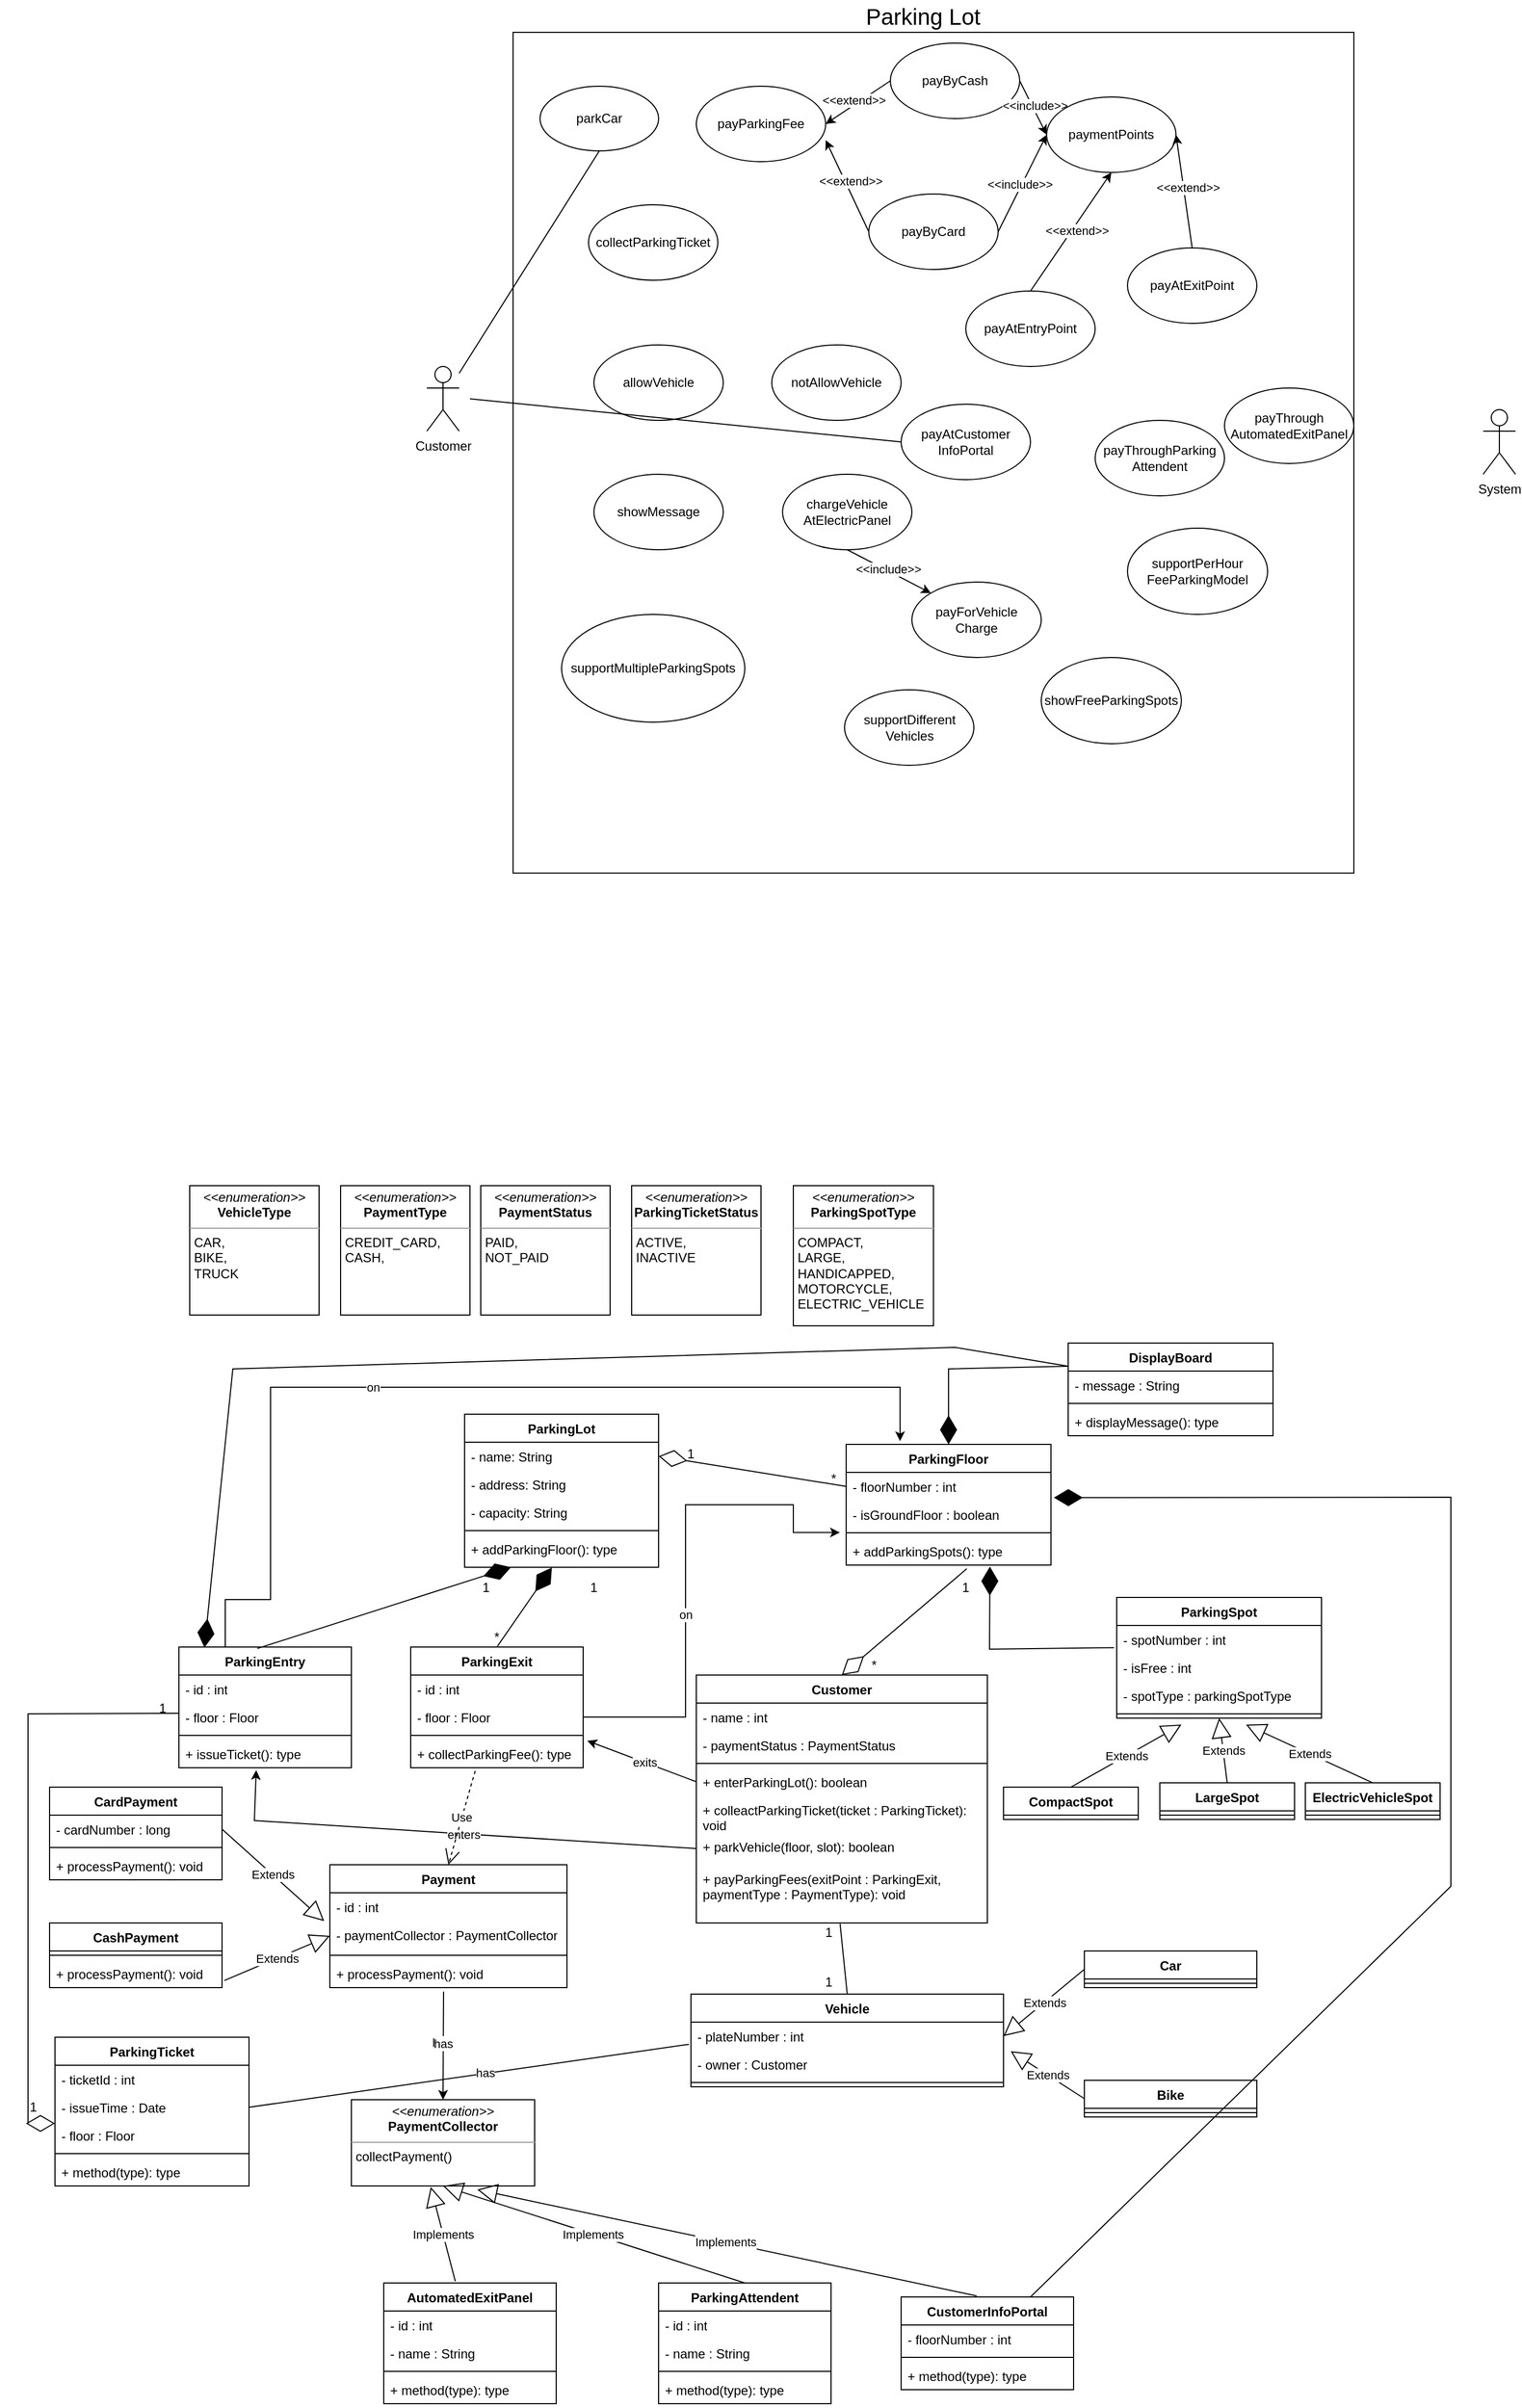 <mxfile version="22.0.2" type="device">
  <diagram name="Page-1" id="hBNs2TkcMYZp-gzc-Qtp">
    <mxGraphModel dx="3081" dy="1310" grid="1" gridSize="10" guides="1" tooltips="1" connect="1" arrows="1" fold="1" page="1" pageScale="1" pageWidth="850" pageHeight="1100" math="0" shadow="0">
      <root>
        <mxCell id="0" />
        <mxCell id="1" parent="0" />
        <mxCell id="hRc0TBO8YJxdMgI_mxl6-1" value="" style="whiteSpace=wrap;html=1;aspect=fixed;" parent="1" vertex="1">
          <mxGeometry x="290" y="30" width="780" height="780" as="geometry" />
        </mxCell>
        <object label="Customer" id="hRc0TBO8YJxdMgI_mxl6-4">
          <mxCell style="shape=umlActor;verticalLabelPosition=bottom;verticalAlign=top;html=1;outlineConnect=0;direction=east;" parent="1" vertex="1">
            <mxGeometry x="210" y="340" width="30" height="60" as="geometry" />
          </mxCell>
        </object>
        <mxCell id="hRc0TBO8YJxdMgI_mxl6-9" value="System" style="shape=umlActor;verticalLabelPosition=bottom;verticalAlign=top;html=1;outlineConnect=0;" parent="1" vertex="1">
          <mxGeometry x="1190" y="380" width="30" height="60" as="geometry" />
        </mxCell>
        <mxCell id="hRc0TBO8YJxdMgI_mxl6-10" value="parkCar" style="ellipse;whiteSpace=wrap;html=1;" parent="1" vertex="1">
          <mxGeometry x="315" y="80" width="110" height="60" as="geometry" />
        </mxCell>
        <mxCell id="hRc0TBO8YJxdMgI_mxl6-11" value="&lt;font style=&quot;font-size: 21px;&quot;&gt;Parking Lot&lt;/font&gt;" style="text;html=1;strokeColor=none;fillColor=none;align=center;verticalAlign=middle;whiteSpace=wrap;rounded=0;" parent="1" vertex="1">
          <mxGeometry x="597.5" width="145" height="30" as="geometry" />
        </mxCell>
        <mxCell id="hRc0TBO8YJxdMgI_mxl6-12" value="collectParkingTicket" style="ellipse;whiteSpace=wrap;html=1;" parent="1" vertex="1">
          <mxGeometry x="360" y="190" width="120" height="70" as="geometry" />
        </mxCell>
        <mxCell id="hRc0TBO8YJxdMgI_mxl6-13" value="payParkingFee" style="ellipse;whiteSpace=wrap;html=1;" parent="1" vertex="1">
          <mxGeometry x="460" y="80" width="120" height="70" as="geometry" />
        </mxCell>
        <mxCell id="hRc0TBO8YJxdMgI_mxl6-14" value="payByCash" style="ellipse;whiteSpace=wrap;html=1;" parent="1" vertex="1">
          <mxGeometry x="640" y="40" width="120" height="70" as="geometry" />
        </mxCell>
        <mxCell id="hRc0TBO8YJxdMgI_mxl6-17" value="payByCard" style="ellipse;whiteSpace=wrap;html=1;" parent="1" vertex="1">
          <mxGeometry x="620" y="180" width="120" height="70" as="geometry" />
        </mxCell>
        <mxCell id="hRc0TBO8YJxdMgI_mxl6-24" value="allowVehicle" style="ellipse;whiteSpace=wrap;html=1;" parent="1" vertex="1">
          <mxGeometry x="365" y="320" width="120" height="70" as="geometry" />
        </mxCell>
        <mxCell id="hRc0TBO8YJxdMgI_mxl6-27" value="showMessage" style="ellipse;whiteSpace=wrap;html=1;" parent="1" vertex="1">
          <mxGeometry x="365" y="440" width="120" height="70" as="geometry" />
        </mxCell>
        <mxCell id="hRc0TBO8YJxdMgI_mxl6-28" value="notAllowVehicle" style="ellipse;whiteSpace=wrap;html=1;" parent="1" vertex="1">
          <mxGeometry x="530" y="320" width="120" height="70" as="geometry" />
        </mxCell>
        <mxCell id="hRc0TBO8YJxdMgI_mxl6-29" value="supportMultipleParkingSpots" style="ellipse;whiteSpace=wrap;html=1;" parent="1" vertex="1">
          <mxGeometry x="335" y="570" width="170" height="100" as="geometry" />
        </mxCell>
        <mxCell id="hRc0TBO8YJxdMgI_mxl6-30" value="chargeVehicle&lt;br&gt;AtElectricPanel" style="ellipse;whiteSpace=wrap;html=1;" parent="1" vertex="1">
          <mxGeometry x="540" y="440" width="120" height="70" as="geometry" />
        </mxCell>
        <mxCell id="hRc0TBO8YJxdMgI_mxl6-31" value="payAtExitPoint" style="ellipse;whiteSpace=wrap;html=1;" parent="1" vertex="1">
          <mxGeometry x="860" y="230" width="120" height="70" as="geometry" />
        </mxCell>
        <mxCell id="hRc0TBO8YJxdMgI_mxl6-32" value="payAtEntryPoint" style="ellipse;whiteSpace=wrap;html=1;" parent="1" vertex="1">
          <mxGeometry x="710" y="270" width="120" height="70" as="geometry" />
        </mxCell>
        <mxCell id="hRc0TBO8YJxdMgI_mxl6-33" value="payThroughParking&lt;br&gt;Attendent" style="ellipse;whiteSpace=wrap;html=1;" parent="1" vertex="1">
          <mxGeometry x="830" y="390" width="120" height="70" as="geometry" />
        </mxCell>
        <mxCell id="hRc0TBO8YJxdMgI_mxl6-34" value="payAtCustomer&lt;br&gt;InfoPortal" style="ellipse;whiteSpace=wrap;html=1;" parent="1" vertex="1">
          <mxGeometry x="650" y="375" width="120" height="70" as="geometry" />
        </mxCell>
        <mxCell id="hRc0TBO8YJxdMgI_mxl6-35" value="payForVehicle&lt;br&gt;Charge" style="ellipse;whiteSpace=wrap;html=1;" parent="1" vertex="1">
          <mxGeometry x="660" y="540" width="120" height="70" as="geometry" />
        </mxCell>
        <mxCell id="hRc0TBO8YJxdMgI_mxl6-36" value="" style="endArrow=classic;html=1;rounded=0;exitX=0.5;exitY=1;exitDx=0;exitDy=0;entryX=0;entryY=0;entryDx=0;entryDy=0;" parent="1" source="hRc0TBO8YJxdMgI_mxl6-30" target="hRc0TBO8YJxdMgI_mxl6-35" edge="1">
          <mxGeometry width="50" height="50" relative="1" as="geometry">
            <mxPoint x="630" y="480" as="sourcePoint" />
            <mxPoint x="680" y="430" as="targetPoint" />
          </mxGeometry>
        </mxCell>
        <mxCell id="hRc0TBO8YJxdMgI_mxl6-37" value="&amp;lt;&amp;lt;include&amp;gt;&amp;gt;" style="edgeLabel;html=1;align=center;verticalAlign=middle;resizable=0;points=[];" parent="hRc0TBO8YJxdMgI_mxl6-36" vertex="1" connectable="0">
          <mxGeometry x="-0.043" y="2" relative="1" as="geometry">
            <mxPoint as="offset" />
          </mxGeometry>
        </mxCell>
        <mxCell id="hRc0TBO8YJxdMgI_mxl6-38" value="" style="endArrow=classic;html=1;rounded=0;exitX=0;exitY=0.5;exitDx=0;exitDy=0;entryX=1;entryY=0.714;entryDx=0;entryDy=0;entryPerimeter=0;" parent="1" source="hRc0TBO8YJxdMgI_mxl6-17" target="hRc0TBO8YJxdMgI_mxl6-13" edge="1">
          <mxGeometry width="50" height="50" relative="1" as="geometry">
            <mxPoint x="720" y="300" as="sourcePoint" />
            <mxPoint x="770" y="250" as="targetPoint" />
          </mxGeometry>
        </mxCell>
        <mxCell id="hRc0TBO8YJxdMgI_mxl6-40" value="&amp;lt;&amp;lt;extend&amp;gt;&amp;gt;" style="edgeLabel;html=1;align=center;verticalAlign=middle;resizable=0;points=[];" parent="hRc0TBO8YJxdMgI_mxl6-38" vertex="1" connectable="0">
          <mxGeometry x="0.059" y="-4" relative="1" as="geometry">
            <mxPoint as="offset" />
          </mxGeometry>
        </mxCell>
        <mxCell id="hRc0TBO8YJxdMgI_mxl6-41" value="" style="endArrow=classic;html=1;rounded=0;exitX=0;exitY=0.5;exitDx=0;exitDy=0;entryX=1;entryY=0.5;entryDx=0;entryDy=0;" parent="1" source="hRc0TBO8YJxdMgI_mxl6-14" target="hRc0TBO8YJxdMgI_mxl6-13" edge="1">
          <mxGeometry width="50" height="50" relative="1" as="geometry">
            <mxPoint x="630" y="260" as="sourcePoint" />
            <mxPoint x="530" y="195" as="targetPoint" />
          </mxGeometry>
        </mxCell>
        <mxCell id="hRc0TBO8YJxdMgI_mxl6-42" value="&amp;lt;&amp;lt;extend&amp;gt;&amp;gt;" style="edgeLabel;html=1;align=center;verticalAlign=middle;resizable=0;points=[];" parent="hRc0TBO8YJxdMgI_mxl6-41" vertex="1" connectable="0">
          <mxGeometry x="0.059" y="-4" relative="1" as="geometry">
            <mxPoint as="offset" />
          </mxGeometry>
        </mxCell>
        <mxCell id="hRc0TBO8YJxdMgI_mxl6-46" value="supportDifferent&lt;br&gt;Vehicles" style="ellipse;whiteSpace=wrap;html=1;" parent="1" vertex="1">
          <mxGeometry x="597.5" y="640" width="120" height="70" as="geometry" />
        </mxCell>
        <mxCell id="hRc0TBO8YJxdMgI_mxl6-47" value="showFreeParkingSpots" style="ellipse;whiteSpace=wrap;html=1;" parent="1" vertex="1">
          <mxGeometry x="780" y="610" width="130" height="80" as="geometry" />
        </mxCell>
        <mxCell id="hRc0TBO8YJxdMgI_mxl6-48" value="supportPerHour&lt;br&gt;FeeParkingModel" style="ellipse;whiteSpace=wrap;html=1;" parent="1" vertex="1">
          <mxGeometry x="860" y="490" width="130" height="80" as="geometry" />
        </mxCell>
        <mxCell id="hRc0TBO8YJxdMgI_mxl6-49" value="" style="endArrow=classic;html=1;rounded=0;exitX=1;exitY=0.5;exitDx=0;exitDy=0;entryX=0;entryY=0.5;entryDx=0;entryDy=0;" parent="1" source="hRc0TBO8YJxdMgI_mxl6-17" target="hRc0TBO8YJxdMgI_mxl6-53" edge="1">
          <mxGeometry width="50" height="50" relative="1" as="geometry">
            <mxPoint x="772" y="279.75" as="sourcePoint" />
            <mxPoint x="850" y="319.75" as="targetPoint" />
          </mxGeometry>
        </mxCell>
        <mxCell id="hRc0TBO8YJxdMgI_mxl6-50" value="&amp;lt;&amp;lt;include&amp;gt;&amp;gt;" style="edgeLabel;html=1;align=center;verticalAlign=middle;resizable=0;points=[];" parent="hRc0TBO8YJxdMgI_mxl6-49" vertex="1" connectable="0">
          <mxGeometry x="-0.043" y="2" relative="1" as="geometry">
            <mxPoint as="offset" />
          </mxGeometry>
        </mxCell>
        <mxCell id="hRc0TBO8YJxdMgI_mxl6-51" value="" style="endArrow=classic;html=1;rounded=0;exitX=1;exitY=0.5;exitDx=0;exitDy=0;entryX=0;entryY=0.5;entryDx=0;entryDy=0;" parent="1" source="hRc0TBO8YJxdMgI_mxl6-14" target="hRc0TBO8YJxdMgI_mxl6-53" edge="1">
          <mxGeometry width="50" height="50" relative="1" as="geometry">
            <mxPoint x="772" y="279.75" as="sourcePoint" />
            <mxPoint x="850" y="319.75" as="targetPoint" />
          </mxGeometry>
        </mxCell>
        <mxCell id="hRc0TBO8YJxdMgI_mxl6-52" value="&amp;lt;&amp;lt;include&amp;gt;&amp;gt;" style="edgeLabel;html=1;align=center;verticalAlign=middle;resizable=0;points=[];" parent="hRc0TBO8YJxdMgI_mxl6-51" vertex="1" connectable="0">
          <mxGeometry x="-0.043" y="2" relative="1" as="geometry">
            <mxPoint as="offset" />
          </mxGeometry>
        </mxCell>
        <mxCell id="hRc0TBO8YJxdMgI_mxl6-53" value="paymentPoints" style="ellipse;whiteSpace=wrap;html=1;" parent="1" vertex="1">
          <mxGeometry x="785" y="90" width="120" height="70" as="geometry" />
        </mxCell>
        <mxCell id="hRc0TBO8YJxdMgI_mxl6-54" value="" style="endArrow=classic;html=1;rounded=0;exitX=0.5;exitY=0;exitDx=0;exitDy=0;entryX=1;entryY=0.5;entryDx=0;entryDy=0;" parent="1" source="hRc0TBO8YJxdMgI_mxl6-31" target="hRc0TBO8YJxdMgI_mxl6-53" edge="1">
          <mxGeometry width="50" height="50" relative="1" as="geometry">
            <mxPoint x="590" y="285.02" as="sourcePoint" />
            <mxPoint x="550" y="200.02" as="targetPoint" />
          </mxGeometry>
        </mxCell>
        <mxCell id="hRc0TBO8YJxdMgI_mxl6-55" value="&amp;lt;&amp;lt;extend&amp;gt;&amp;gt;" style="edgeLabel;html=1;align=center;verticalAlign=middle;resizable=0;points=[];" parent="hRc0TBO8YJxdMgI_mxl6-54" vertex="1" connectable="0">
          <mxGeometry x="0.059" y="-4" relative="1" as="geometry">
            <mxPoint as="offset" />
          </mxGeometry>
        </mxCell>
        <mxCell id="hRc0TBO8YJxdMgI_mxl6-58" value="" style="endArrow=classic;html=1;rounded=0;exitX=0.5;exitY=0;exitDx=0;exitDy=0;entryX=0.5;entryY=1;entryDx=0;entryDy=0;" parent="1" source="hRc0TBO8YJxdMgI_mxl6-32" target="hRc0TBO8YJxdMgI_mxl6-53" edge="1">
          <mxGeometry width="50" height="50" relative="1" as="geometry">
            <mxPoint x="829" y="240.43" as="sourcePoint" />
            <mxPoint x="780" y="269.43" as="targetPoint" />
          </mxGeometry>
        </mxCell>
        <mxCell id="hRc0TBO8YJxdMgI_mxl6-59" value="&amp;lt;&amp;lt;extend&amp;gt;&amp;gt;" style="edgeLabel;html=1;align=center;verticalAlign=middle;resizable=0;points=[];" parent="hRc0TBO8YJxdMgI_mxl6-58" vertex="1" connectable="0">
          <mxGeometry x="0.059" y="-4" relative="1" as="geometry">
            <mxPoint as="offset" />
          </mxGeometry>
        </mxCell>
        <mxCell id="hRc0TBO8YJxdMgI_mxl6-63" value="payThrough&lt;br&gt;AutomatedExitPanel" style="ellipse;whiteSpace=wrap;html=1;" parent="1" vertex="1">
          <mxGeometry x="950" y="360" width="120" height="70" as="geometry" />
        </mxCell>
        <mxCell id="hRc0TBO8YJxdMgI_mxl6-64" value="" style="endArrow=none;html=1;rounded=0;entryX=0.5;entryY=1;entryDx=0;entryDy=0;" parent="1" source="hRc0TBO8YJxdMgI_mxl6-4" target="hRc0TBO8YJxdMgI_mxl6-10" edge="1">
          <mxGeometry width="50" height="50" relative="1" as="geometry">
            <mxPoint x="630" y="470" as="sourcePoint" />
            <mxPoint x="680" y="420" as="targetPoint" />
          </mxGeometry>
        </mxCell>
        <mxCell id="hRc0TBO8YJxdMgI_mxl6-65" value="" style="endArrow=none;html=1;rounded=0;entryX=0;entryY=0.5;entryDx=0;entryDy=0;" parent="1" target="hRc0TBO8YJxdMgI_mxl6-34" edge="1">
          <mxGeometry width="50" height="50" relative="1" as="geometry">
            <mxPoint x="250" y="370" as="sourcePoint" />
            <mxPoint x="680" y="420" as="targetPoint" />
          </mxGeometry>
        </mxCell>
        <mxCell id="8mD3SfHrJT-Hb08FQr3X-1" value="ParkingLot" style="swimlane;fontStyle=1;align=center;verticalAlign=top;childLayout=stackLayout;horizontal=1;startSize=26;horizontalStack=0;resizeParent=1;resizeParentMax=0;resizeLast=0;collapsible=1;marginBottom=0;whiteSpace=wrap;html=1;" parent="1" vertex="1">
          <mxGeometry x="245" y="1312" width="180" height="142" as="geometry" />
        </mxCell>
        <mxCell id="8mD3SfHrJT-Hb08FQr3X-56" value="- name: String" style="text;strokeColor=none;fillColor=none;align=left;verticalAlign=top;spacingLeft=4;spacingRight=4;overflow=hidden;rotatable=0;points=[[0,0.5],[1,0.5]];portConstraint=eastwest;whiteSpace=wrap;html=1;" parent="8mD3SfHrJT-Hb08FQr3X-1" vertex="1">
          <mxGeometry y="26" width="180" height="26" as="geometry" />
        </mxCell>
        <mxCell id="8mD3SfHrJT-Hb08FQr3X-176" value="- address: String" style="text;strokeColor=none;fillColor=none;align=left;verticalAlign=top;spacingLeft=4;spacingRight=4;overflow=hidden;rotatable=0;points=[[0,0.5],[1,0.5]];portConstraint=eastwest;whiteSpace=wrap;html=1;" parent="8mD3SfHrJT-Hb08FQr3X-1" vertex="1">
          <mxGeometry y="52" width="180" height="26" as="geometry" />
        </mxCell>
        <mxCell id="8mD3SfHrJT-Hb08FQr3X-57" value="- capacity: String" style="text;strokeColor=none;fillColor=none;align=left;verticalAlign=top;spacingLeft=4;spacingRight=4;overflow=hidden;rotatable=0;points=[[0,0.5],[1,0.5]];portConstraint=eastwest;whiteSpace=wrap;html=1;" parent="8mD3SfHrJT-Hb08FQr3X-1" vertex="1">
          <mxGeometry y="78" width="180" height="26" as="geometry" />
        </mxCell>
        <mxCell id="8mD3SfHrJT-Hb08FQr3X-3" value="" style="line;strokeWidth=1;fillColor=none;align=left;verticalAlign=middle;spacingTop=-1;spacingLeft=3;spacingRight=3;rotatable=0;labelPosition=right;points=[];portConstraint=eastwest;strokeColor=inherit;" parent="8mD3SfHrJT-Hb08FQr3X-1" vertex="1">
          <mxGeometry y="104" width="180" height="8" as="geometry" />
        </mxCell>
        <mxCell id="8mD3SfHrJT-Hb08FQr3X-4" value="+ addParkingFloor(): type" style="text;strokeColor=none;fillColor=none;align=left;verticalAlign=top;spacingLeft=4;spacingRight=4;overflow=hidden;rotatable=0;points=[[0,0.5],[1,0.5]];portConstraint=eastwest;whiteSpace=wrap;html=1;" parent="8mD3SfHrJT-Hb08FQr3X-1" vertex="1">
          <mxGeometry y="112" width="180" height="30" as="geometry" />
        </mxCell>
        <mxCell id="8mD3SfHrJT-Hb08FQr3X-5" value="ParkingFloor" style="swimlane;fontStyle=1;align=center;verticalAlign=top;childLayout=stackLayout;horizontal=1;startSize=26;horizontalStack=0;resizeParent=1;resizeParentMax=0;resizeLast=0;collapsible=1;marginBottom=0;whiteSpace=wrap;html=1;" parent="1" vertex="1">
          <mxGeometry x="599" y="1340" width="190" height="112" as="geometry" />
        </mxCell>
        <mxCell id="8mD3SfHrJT-Hb08FQr3X-6" value="- floorNumber : int" style="text;strokeColor=none;fillColor=none;align=left;verticalAlign=top;spacingLeft=4;spacingRight=4;overflow=hidden;rotatable=0;points=[[0,0.5],[1,0.5]];portConstraint=eastwest;whiteSpace=wrap;html=1;" parent="8mD3SfHrJT-Hb08FQr3X-5" vertex="1">
          <mxGeometry y="26" width="190" height="26" as="geometry" />
        </mxCell>
        <mxCell id="8mD3SfHrJT-Hb08FQr3X-182" value="- isGroundFloor : boolean" style="text;strokeColor=none;fillColor=none;align=left;verticalAlign=top;spacingLeft=4;spacingRight=4;overflow=hidden;rotatable=0;points=[[0,0.5],[1,0.5]];portConstraint=eastwest;whiteSpace=wrap;html=1;" parent="8mD3SfHrJT-Hb08FQr3X-5" vertex="1">
          <mxGeometry y="52" width="190" height="26" as="geometry" />
        </mxCell>
        <mxCell id="8mD3SfHrJT-Hb08FQr3X-7" value="" style="line;strokeWidth=1;fillColor=none;align=left;verticalAlign=middle;spacingTop=-1;spacingLeft=3;spacingRight=3;rotatable=0;labelPosition=right;points=[];portConstraint=eastwest;strokeColor=inherit;" parent="8mD3SfHrJT-Hb08FQr3X-5" vertex="1">
          <mxGeometry y="78" width="190" height="8" as="geometry" />
        </mxCell>
        <mxCell id="8mD3SfHrJT-Hb08FQr3X-8" value="+ addParkingSpots(): type" style="text;strokeColor=none;fillColor=none;align=left;verticalAlign=top;spacingLeft=4;spacingRight=4;overflow=hidden;rotatable=0;points=[[0,0.5],[1,0.5]];portConstraint=eastwest;whiteSpace=wrap;html=1;" parent="8mD3SfHrJT-Hb08FQr3X-5" vertex="1">
          <mxGeometry y="86" width="190" height="26" as="geometry" />
        </mxCell>
        <mxCell id="8mD3SfHrJT-Hb08FQr3X-9" value="" style="endArrow=diamondThin;endFill=0;endSize=24;html=1;rounded=0;entryX=1;entryY=0.5;entryDx=0;entryDy=0;exitX=0;exitY=0.5;exitDx=0;exitDy=0;" parent="1" source="8mD3SfHrJT-Hb08FQr3X-6" target="8mD3SfHrJT-Hb08FQr3X-56" edge="1">
          <mxGeometry width="160" relative="1" as="geometry">
            <mxPoint x="430" y="1470" as="sourcePoint" />
            <mxPoint x="420" y="1457" as="targetPoint" />
          </mxGeometry>
        </mxCell>
        <mxCell id="8mD3SfHrJT-Hb08FQr3X-10" value="Customer" style="swimlane;fontStyle=1;align=center;verticalAlign=top;childLayout=stackLayout;horizontal=1;startSize=26;horizontalStack=0;resizeParent=1;resizeParentMax=0;resizeLast=0;collapsible=1;marginBottom=0;whiteSpace=wrap;html=1;" parent="1" vertex="1">
          <mxGeometry x="460" y="1554" width="270" height="230" as="geometry" />
        </mxCell>
        <mxCell id="8mD3SfHrJT-Hb08FQr3X-11" value="- name : int" style="text;strokeColor=none;fillColor=none;align=left;verticalAlign=top;spacingLeft=4;spacingRight=4;overflow=hidden;rotatable=0;points=[[0,0.5],[1,0.5]];portConstraint=eastwest;whiteSpace=wrap;html=1;" parent="8mD3SfHrJT-Hb08FQr3X-10" vertex="1">
          <mxGeometry y="26" width="270" height="26" as="geometry" />
        </mxCell>
        <mxCell id="8mD3SfHrJT-Hb08FQr3X-143" value="- paymentStatus : PaymentStatus" style="text;strokeColor=none;fillColor=none;align=left;verticalAlign=top;spacingLeft=4;spacingRight=4;overflow=hidden;rotatable=0;points=[[0,0.5],[1,0.5]];portConstraint=eastwest;whiteSpace=wrap;html=1;" parent="8mD3SfHrJT-Hb08FQr3X-10" vertex="1">
          <mxGeometry y="52" width="270" height="26" as="geometry" />
        </mxCell>
        <mxCell id="8mD3SfHrJT-Hb08FQr3X-12" value="" style="line;strokeWidth=1;fillColor=none;align=left;verticalAlign=middle;spacingTop=-1;spacingLeft=3;spacingRight=3;rotatable=0;labelPosition=right;points=[];portConstraint=eastwest;strokeColor=inherit;" parent="8mD3SfHrJT-Hb08FQr3X-10" vertex="1">
          <mxGeometry y="78" width="270" height="8" as="geometry" />
        </mxCell>
        <mxCell id="8mD3SfHrJT-Hb08FQr3X-103" value="+ enterParkingLot(): boolean" style="text;strokeColor=none;fillColor=none;align=left;verticalAlign=top;spacingLeft=4;spacingRight=4;overflow=hidden;rotatable=0;points=[[0,0.5],[1,0.5]];portConstraint=eastwest;whiteSpace=wrap;html=1;" parent="8mD3SfHrJT-Hb08FQr3X-10" vertex="1">
          <mxGeometry y="86" width="270" height="26" as="geometry" />
        </mxCell>
        <mxCell id="8mD3SfHrJT-Hb08FQr3X-62" value="+ colleactParkingTicket(ticket : ParkingTicket): void" style="text;strokeColor=none;fillColor=none;align=left;verticalAlign=top;spacingLeft=4;spacingRight=4;overflow=hidden;rotatable=0;points=[[0,0.5],[1,0.5]];portConstraint=eastwest;whiteSpace=wrap;html=1;" parent="8mD3SfHrJT-Hb08FQr3X-10" vertex="1">
          <mxGeometry y="112" width="270" height="34" as="geometry" />
        </mxCell>
        <mxCell id="8mD3SfHrJT-Hb08FQr3X-13" value="+ parkVehicle(floor, slot): boolean" style="text;strokeColor=none;fillColor=none;align=left;verticalAlign=top;spacingLeft=4;spacingRight=4;overflow=hidden;rotatable=0;points=[[0,0.5],[1,0.5]];portConstraint=eastwest;whiteSpace=wrap;html=1;" parent="8mD3SfHrJT-Hb08FQr3X-10" vertex="1">
          <mxGeometry y="146" width="270" height="30" as="geometry" />
        </mxCell>
        <mxCell id="8mD3SfHrJT-Hb08FQr3X-79" value="+ payParkingFees(exitPoint : ParkingExit, paymentType : PaymentType): void" style="text;strokeColor=none;fillColor=none;align=left;verticalAlign=top;spacingLeft=4;spacingRight=4;overflow=hidden;rotatable=0;points=[[0,0.5],[1,0.5]];portConstraint=eastwest;whiteSpace=wrap;html=1;" parent="8mD3SfHrJT-Hb08FQr3X-10" vertex="1">
          <mxGeometry y="176" width="270" height="54" as="geometry" />
        </mxCell>
        <mxCell id="8mD3SfHrJT-Hb08FQr3X-14" value="Car" style="swimlane;fontStyle=1;align=center;verticalAlign=top;childLayout=stackLayout;horizontal=1;startSize=26;horizontalStack=0;resizeParent=1;resizeParentMax=0;resizeLast=0;collapsible=1;marginBottom=0;whiteSpace=wrap;html=1;" parent="1" vertex="1">
          <mxGeometry x="820" y="1810" width="160" height="34" as="geometry" />
        </mxCell>
        <mxCell id="8mD3SfHrJT-Hb08FQr3X-16" value="" style="line;strokeWidth=1;fillColor=none;align=left;verticalAlign=middle;spacingTop=-1;spacingLeft=3;spacingRight=3;rotatable=0;labelPosition=right;points=[];portConstraint=eastwest;strokeColor=inherit;" parent="8mD3SfHrJT-Hb08FQr3X-14" vertex="1">
          <mxGeometry y="26" width="160" height="8" as="geometry" />
        </mxCell>
        <mxCell id="8mD3SfHrJT-Hb08FQr3X-18" value="Bike" style="swimlane;fontStyle=1;align=center;verticalAlign=top;childLayout=stackLayout;horizontal=1;startSize=26;horizontalStack=0;resizeParent=1;resizeParentMax=0;resizeLast=0;collapsible=1;marginBottom=0;whiteSpace=wrap;html=1;" parent="1" vertex="1">
          <mxGeometry x="820" y="1930" width="160" height="34" as="geometry" />
        </mxCell>
        <mxCell id="8mD3SfHrJT-Hb08FQr3X-19" value="" style="line;strokeWidth=1;fillColor=none;align=left;verticalAlign=middle;spacingTop=-1;spacingLeft=3;spacingRight=3;rotatable=0;labelPosition=right;points=[];portConstraint=eastwest;strokeColor=inherit;" parent="8mD3SfHrJT-Hb08FQr3X-18" vertex="1">
          <mxGeometry y="26" width="160" height="8" as="geometry" />
        </mxCell>
        <mxCell id="8mD3SfHrJT-Hb08FQr3X-20" value="Extends" style="endArrow=block;endSize=16;endFill=0;html=1;rounded=0;entryX=1;entryY=0.5;entryDx=0;entryDy=0;exitX=0;exitY=0.5;exitDx=0;exitDy=0;" parent="1" source="8mD3SfHrJT-Hb08FQr3X-14" target="8mD3SfHrJT-Hb08FQr3X-178" edge="1">
          <mxGeometry width="160" relative="1" as="geometry">
            <mxPoint x="700" y="1728" as="sourcePoint" />
            <mxPoint x="860" y="1728" as="targetPoint" />
          </mxGeometry>
        </mxCell>
        <mxCell id="8mD3SfHrJT-Hb08FQr3X-21" value="Extends" style="endArrow=block;endSize=16;endFill=0;html=1;rounded=0;entryX=1.023;entryY=1.038;entryDx=0;entryDy=0;exitX=0;exitY=0.5;exitDx=0;exitDy=0;entryPerimeter=0;" parent="1" source="8mD3SfHrJT-Hb08FQr3X-18" target="8mD3SfHrJT-Hb08FQr3X-178" edge="1">
          <mxGeometry width="160" relative="1" as="geometry">
            <mxPoint x="760" y="1555" as="sourcePoint" />
            <mxPoint x="670" y="1597" as="targetPoint" />
          </mxGeometry>
        </mxCell>
        <mxCell id="8mD3SfHrJT-Hb08FQr3X-22" value="ParkingEntry" style="swimlane;fontStyle=1;align=center;verticalAlign=top;childLayout=stackLayout;horizontal=1;startSize=26;horizontalStack=0;resizeParent=1;resizeParentMax=0;resizeLast=0;collapsible=1;marginBottom=0;whiteSpace=wrap;html=1;" parent="1" vertex="1">
          <mxGeometry x="-20" y="1528" width="160" height="112" as="geometry" />
        </mxCell>
        <mxCell id="8mD3SfHrJT-Hb08FQr3X-23" value="- id : int" style="text;strokeColor=none;fillColor=none;align=left;verticalAlign=top;spacingLeft=4;spacingRight=4;overflow=hidden;rotatable=0;points=[[0,0.5],[1,0.5]];portConstraint=eastwest;whiteSpace=wrap;html=1;" parent="8mD3SfHrJT-Hb08FQr3X-22" vertex="1">
          <mxGeometry y="26" width="160" height="26" as="geometry" />
        </mxCell>
        <mxCell id="8mD3SfHrJT-Hb08FQr3X-35" value="- floor : Floor" style="text;strokeColor=none;fillColor=none;align=left;verticalAlign=top;spacingLeft=4;spacingRight=4;overflow=hidden;rotatable=0;points=[[0,0.5],[1,0.5]];portConstraint=eastwest;whiteSpace=wrap;html=1;" parent="8mD3SfHrJT-Hb08FQr3X-22" vertex="1">
          <mxGeometry y="52" width="160" height="26" as="geometry" />
        </mxCell>
        <mxCell id="8mD3SfHrJT-Hb08FQr3X-24" value="" style="line;strokeWidth=1;fillColor=none;align=left;verticalAlign=middle;spacingTop=-1;spacingLeft=3;spacingRight=3;rotatable=0;labelPosition=right;points=[];portConstraint=eastwest;strokeColor=inherit;" parent="8mD3SfHrJT-Hb08FQr3X-22" vertex="1">
          <mxGeometry y="78" width="160" height="8" as="geometry" />
        </mxCell>
        <mxCell id="8mD3SfHrJT-Hb08FQr3X-25" value="+ issueTicket(): type" style="text;strokeColor=none;fillColor=none;align=left;verticalAlign=top;spacingLeft=4;spacingRight=4;overflow=hidden;rotatable=0;points=[[0,0.5],[1,0.5]];portConstraint=eastwest;whiteSpace=wrap;html=1;" parent="8mD3SfHrJT-Hb08FQr3X-22" vertex="1">
          <mxGeometry y="86" width="160" height="26" as="geometry" />
        </mxCell>
        <mxCell id="8mD3SfHrJT-Hb08FQr3X-26" value="ParkingExit" style="swimlane;fontStyle=1;align=center;verticalAlign=top;childLayout=stackLayout;horizontal=1;startSize=26;horizontalStack=0;resizeParent=1;resizeParentMax=0;resizeLast=0;collapsible=1;marginBottom=0;whiteSpace=wrap;html=1;" parent="1" vertex="1">
          <mxGeometry x="195" y="1528" width="160" height="112" as="geometry" />
        </mxCell>
        <mxCell id="8mD3SfHrJT-Hb08FQr3X-27" value="- id : int" style="text;strokeColor=none;fillColor=none;align=left;verticalAlign=top;spacingLeft=4;spacingRight=4;overflow=hidden;rotatable=0;points=[[0,0.5],[1,0.5]];portConstraint=eastwest;whiteSpace=wrap;html=1;" parent="8mD3SfHrJT-Hb08FQr3X-26" vertex="1">
          <mxGeometry y="26" width="160" height="26" as="geometry" />
        </mxCell>
        <mxCell id="8mD3SfHrJT-Hb08FQr3X-36" value="- floor : Floor" style="text;strokeColor=none;fillColor=none;align=left;verticalAlign=top;spacingLeft=4;spacingRight=4;overflow=hidden;rotatable=0;points=[[0,0.5],[1,0.5]];portConstraint=eastwest;whiteSpace=wrap;html=1;" parent="8mD3SfHrJT-Hb08FQr3X-26" vertex="1">
          <mxGeometry y="52" width="160" height="26" as="geometry" />
        </mxCell>
        <mxCell id="8mD3SfHrJT-Hb08FQr3X-28" value="" style="line;strokeWidth=1;fillColor=none;align=left;verticalAlign=middle;spacingTop=-1;spacingLeft=3;spacingRight=3;rotatable=0;labelPosition=right;points=[];portConstraint=eastwest;strokeColor=inherit;" parent="8mD3SfHrJT-Hb08FQr3X-26" vertex="1">
          <mxGeometry y="78" width="160" height="8" as="geometry" />
        </mxCell>
        <mxCell id="8mD3SfHrJT-Hb08FQr3X-100" value="+ collectParkingFee(): type" style="text;strokeColor=none;fillColor=none;align=left;verticalAlign=top;spacingLeft=4;spacingRight=4;overflow=hidden;rotatable=0;points=[[0,0.5],[1,0.5]];portConstraint=eastwest;whiteSpace=wrap;html=1;" parent="8mD3SfHrJT-Hb08FQr3X-26" vertex="1">
          <mxGeometry y="86" width="160" height="26" as="geometry" />
        </mxCell>
        <mxCell id="8mD3SfHrJT-Hb08FQr3X-30" value="" style="endArrow=diamondThin;endFill=1;endSize=24;html=1;rounded=0;exitX=0.455;exitY=0.012;exitDx=0;exitDy=0;exitPerimeter=0;" parent="1" source="8mD3SfHrJT-Hb08FQr3X-22" target="8mD3SfHrJT-Hb08FQr3X-4" edge="1">
          <mxGeometry width="160" relative="1" as="geometry">
            <mxPoint x="315" y="1490" as="sourcePoint" />
            <mxPoint x="475" y="1490" as="targetPoint" />
          </mxGeometry>
        </mxCell>
        <mxCell id="8mD3SfHrJT-Hb08FQr3X-31" value="" style="endArrow=diamondThin;endFill=1;endSize=24;html=1;rounded=0;entryX=0.45;entryY=1.008;entryDx=0;entryDy=0;entryPerimeter=0;exitX=0.5;exitY=0;exitDx=0;exitDy=0;" parent="1" source="8mD3SfHrJT-Hb08FQr3X-26" target="8mD3SfHrJT-Hb08FQr3X-4" edge="1">
          <mxGeometry width="160" relative="1" as="geometry">
            <mxPoint x="183" y="1561" as="sourcePoint" />
            <mxPoint x="339" y="1439" as="targetPoint" />
          </mxGeometry>
        </mxCell>
        <mxCell id="8mD3SfHrJT-Hb08FQr3X-39" value="1" style="text;html=1;strokeColor=none;fillColor=none;align=center;verticalAlign=middle;whiteSpace=wrap;rounded=0;" parent="1" vertex="1">
          <mxGeometry x="250" y="1464" width="30" height="18" as="geometry" />
        </mxCell>
        <mxCell id="8mD3SfHrJT-Hb08FQr3X-42" value="1" style="text;html=1;strokeColor=none;fillColor=none;align=center;verticalAlign=middle;whiteSpace=wrap;rounded=0;" parent="1" vertex="1">
          <mxGeometry x="350" y="1464" width="30" height="18" as="geometry" />
        </mxCell>
        <mxCell id="8mD3SfHrJT-Hb08FQr3X-43" value="*" style="text;html=1;strokeColor=none;fillColor=none;align=center;verticalAlign=middle;whiteSpace=wrap;rounded=0;" parent="1" vertex="1">
          <mxGeometry x="260" y="1510" width="30" height="18" as="geometry" />
        </mxCell>
        <mxCell id="8mD3SfHrJT-Hb08FQr3X-48" value="1" style="text;html=1;strokeColor=none;fillColor=none;align=center;verticalAlign=middle;whiteSpace=wrap;rounded=0;" parent="1" vertex="1">
          <mxGeometry x="440" y="1340" width="30" height="18" as="geometry" />
        </mxCell>
        <mxCell id="8mD3SfHrJT-Hb08FQr3X-49" value="*" style="text;html=1;strokeColor=none;fillColor=none;align=center;verticalAlign=middle;whiteSpace=wrap;rounded=0;" parent="1" vertex="1">
          <mxGeometry x="576.5" y="1364" width="21" height="16" as="geometry" />
        </mxCell>
        <mxCell id="8mD3SfHrJT-Hb08FQr3X-51" value="ParkingTicket" style="swimlane;fontStyle=1;align=center;verticalAlign=top;childLayout=stackLayout;horizontal=1;startSize=26;horizontalStack=0;resizeParent=1;resizeParentMax=0;resizeLast=0;collapsible=1;marginBottom=0;whiteSpace=wrap;html=1;" parent="1" vertex="1">
          <mxGeometry x="-135" y="1890" width="180" height="138" as="geometry" />
        </mxCell>
        <mxCell id="8mD3SfHrJT-Hb08FQr3X-52" value="- ticketId : int" style="text;strokeColor=none;fillColor=none;align=left;verticalAlign=top;spacingLeft=4;spacingRight=4;overflow=hidden;rotatable=0;points=[[0,0.5],[1,0.5]];portConstraint=eastwest;whiteSpace=wrap;html=1;" parent="8mD3SfHrJT-Hb08FQr3X-51" vertex="1">
          <mxGeometry y="26" width="180" height="26" as="geometry" />
        </mxCell>
        <mxCell id="8mD3SfHrJT-Hb08FQr3X-74" value="- issueTime : Date" style="text;strokeColor=none;fillColor=none;align=left;verticalAlign=top;spacingLeft=4;spacingRight=4;overflow=hidden;rotatable=0;points=[[0,0.5],[1,0.5]];portConstraint=eastwest;whiteSpace=wrap;html=1;" parent="8mD3SfHrJT-Hb08FQr3X-51" vertex="1">
          <mxGeometry y="52" width="180" height="26" as="geometry" />
        </mxCell>
        <mxCell id="8mD3SfHrJT-Hb08FQr3X-53" value="- floor : Floor" style="text;strokeColor=none;fillColor=none;align=left;verticalAlign=top;spacingLeft=4;spacingRight=4;overflow=hidden;rotatable=0;points=[[0,0.5],[1,0.5]];portConstraint=eastwest;whiteSpace=wrap;html=1;" parent="8mD3SfHrJT-Hb08FQr3X-51" vertex="1">
          <mxGeometry y="78" width="180" height="26" as="geometry" />
        </mxCell>
        <mxCell id="8mD3SfHrJT-Hb08FQr3X-54" value="" style="line;strokeWidth=1;fillColor=none;align=left;verticalAlign=middle;spacingTop=-1;spacingLeft=3;spacingRight=3;rotatable=0;labelPosition=right;points=[];portConstraint=eastwest;strokeColor=inherit;" parent="8mD3SfHrJT-Hb08FQr3X-51" vertex="1">
          <mxGeometry y="104" width="180" height="8" as="geometry" />
        </mxCell>
        <mxCell id="8mD3SfHrJT-Hb08FQr3X-55" value="+ method(type): type" style="text;strokeColor=none;fillColor=none;align=left;verticalAlign=top;spacingLeft=4;spacingRight=4;overflow=hidden;rotatable=0;points=[[0,0.5],[1,0.5]];portConstraint=eastwest;whiteSpace=wrap;html=1;" parent="8mD3SfHrJT-Hb08FQr3X-51" vertex="1">
          <mxGeometry y="112" width="180" height="26" as="geometry" />
        </mxCell>
        <mxCell id="8mD3SfHrJT-Hb08FQr3X-58" value="Vehicle" style="swimlane;fontStyle=1;align=center;verticalAlign=top;childLayout=stackLayout;horizontal=1;startSize=26;horizontalStack=0;resizeParent=1;resizeParentMax=0;resizeLast=0;collapsible=1;marginBottom=0;whiteSpace=wrap;html=1;" parent="1" vertex="1">
          <mxGeometry x="455" y="1850" width="290" height="86" as="geometry" />
        </mxCell>
        <mxCell id="8mD3SfHrJT-Hb08FQr3X-178" value="- plateNumber : int" style="text;strokeColor=none;fillColor=none;align=left;verticalAlign=top;spacingLeft=4;spacingRight=4;overflow=hidden;rotatable=0;points=[[0,0.5],[1,0.5]];portConstraint=eastwest;whiteSpace=wrap;html=1;" parent="8mD3SfHrJT-Hb08FQr3X-58" vertex="1">
          <mxGeometry y="26" width="290" height="26" as="geometry" />
        </mxCell>
        <mxCell id="8mD3SfHrJT-Hb08FQr3X-60" value="- owner : Customer" style="text;strokeColor=none;fillColor=none;align=left;verticalAlign=top;spacingLeft=4;spacingRight=4;overflow=hidden;rotatable=0;points=[[0,0.5],[1,0.5]];portConstraint=eastwest;whiteSpace=wrap;html=1;" parent="8mD3SfHrJT-Hb08FQr3X-58" vertex="1">
          <mxGeometry y="52" width="290" height="26" as="geometry" />
        </mxCell>
        <mxCell id="8mD3SfHrJT-Hb08FQr3X-61" value="" style="line;strokeWidth=1;fillColor=none;align=left;verticalAlign=middle;spacingTop=-1;spacingLeft=3;spacingRight=3;rotatable=0;labelPosition=right;points=[];portConstraint=eastwest;strokeColor=inherit;" parent="8mD3SfHrJT-Hb08FQr3X-58" vertex="1">
          <mxGeometry y="78" width="290" height="8" as="geometry" />
        </mxCell>
        <mxCell id="8mD3SfHrJT-Hb08FQr3X-63" value="" style="endArrow=none;html=1;rounded=0;exitX=0.5;exitY=0;exitDx=0;exitDy=0;entryX=0.494;entryY=1.015;entryDx=0;entryDy=0;entryPerimeter=0;" parent="1" source="8mD3SfHrJT-Hb08FQr3X-58" target="8mD3SfHrJT-Hb08FQr3X-79" edge="1">
          <mxGeometry width="50" height="50" relative="1" as="geometry">
            <mxPoint x="790" y="1840" as="sourcePoint" />
            <mxPoint x="450" y="1720" as="targetPoint" />
          </mxGeometry>
        </mxCell>
        <mxCell id="8mD3SfHrJT-Hb08FQr3X-65" value="1" style="text;html=1;strokeColor=none;fillColor=none;align=center;verticalAlign=middle;whiteSpace=wrap;rounded=0;" parent="1" vertex="1">
          <mxGeometry x="567.5" y="1830" width="30" height="18" as="geometry" />
        </mxCell>
        <mxCell id="8mD3SfHrJT-Hb08FQr3X-66" value="1" style="text;html=1;strokeColor=none;fillColor=none;align=center;verticalAlign=middle;whiteSpace=wrap;rounded=0;" parent="1" vertex="1">
          <mxGeometry x="567.5" y="1784" width="30" height="18" as="geometry" />
        </mxCell>
        <mxCell id="8mD3SfHrJT-Hb08FQr3X-76" value="" style="endArrow=diamondThin;endFill=0;endSize=24;html=1;rounded=0;entryX=0;entryY=0.077;entryDx=0;entryDy=0;entryPerimeter=0;exitX=1;exitY=0.75;exitDx=0;exitDy=0;" parent="1" source="8mD3SfHrJT-Hb08FQr3X-78" target="8mD3SfHrJT-Hb08FQr3X-53" edge="1">
          <mxGeometry width="160" relative="1" as="geometry">
            <mxPoint x="-160" y="1368.4" as="sourcePoint" />
            <mxPoint x="-2" y="1900" as="targetPoint" />
            <Array as="points">
              <mxPoint x="-160" y="1590" />
              <mxPoint x="-160" y="1970" />
            </Array>
          </mxGeometry>
        </mxCell>
        <mxCell id="8mD3SfHrJT-Hb08FQr3X-77" value="1" style="text;html=1;strokeColor=none;fillColor=none;align=center;verticalAlign=middle;whiteSpace=wrap;rounded=0;" parent="1" vertex="1">
          <mxGeometry x="-170" y="1946" width="30" height="18" as="geometry" />
        </mxCell>
        <mxCell id="8mD3SfHrJT-Hb08FQr3X-78" value="1" style="text;html=1;strokeColor=none;fillColor=none;align=center;verticalAlign=middle;whiteSpace=wrap;rounded=0;" parent="1" vertex="1">
          <mxGeometry x="-50" y="1576" width="30" height="18" as="geometry" />
        </mxCell>
        <mxCell id="8mD3SfHrJT-Hb08FQr3X-87" value="&lt;p style=&quot;margin:0px;margin-top:4px;text-align:center;&quot;&gt;&lt;i&gt;&amp;lt;&amp;lt;enumeration&amp;gt;&amp;gt;&lt;/i&gt;&lt;br&gt;&lt;b&gt;VehicleType&lt;/b&gt;&lt;/p&gt;&lt;hr size=&quot;1&quot;&gt;&lt;p style=&quot;margin:0px;margin-left:4px;&quot;&gt;CAR,&lt;/p&gt;&lt;p style=&quot;margin:0px;margin-left:4px;&quot;&gt;BIKE,&lt;/p&gt;&lt;p style=&quot;margin:0px;margin-left:4px;&quot;&gt;TRUCK&lt;/p&gt;" style="verticalAlign=top;align=left;overflow=fill;fontSize=12;fontFamily=Helvetica;html=1;whiteSpace=wrap;" parent="1" vertex="1">
          <mxGeometry x="-10" y="1100" width="120" height="120" as="geometry" />
        </mxCell>
        <mxCell id="8mD3SfHrJT-Hb08FQr3X-89" value="&lt;p style=&quot;margin:0px;margin-top:4px;text-align:center;&quot;&gt;&lt;i&gt;&amp;lt;&amp;lt;enumeration&amp;gt;&amp;gt;&lt;/i&gt;&lt;br&gt;&lt;b&gt;PaymentType&lt;/b&gt;&lt;/p&gt;&lt;hr size=&quot;1&quot;&gt;&lt;p style=&quot;margin:0px;margin-left:4px;&quot;&gt;CREDIT_CARD,&lt;/p&gt;&lt;p style=&quot;margin:0px;margin-left:4px;&quot;&gt;CASH,&lt;/p&gt;&lt;p style=&quot;margin:0px;margin-left:4px;&quot;&gt;&lt;br&gt;&lt;/p&gt;" style="verticalAlign=top;align=left;overflow=fill;fontSize=12;fontFamily=Helvetica;html=1;whiteSpace=wrap;" parent="1" vertex="1">
          <mxGeometry x="130" y="1100" width="120" height="120" as="geometry" />
        </mxCell>
        <mxCell id="8mD3SfHrJT-Hb08FQr3X-90" value="ParkingAttendent" style="swimlane;fontStyle=1;align=center;verticalAlign=top;childLayout=stackLayout;horizontal=1;startSize=26;horizontalStack=0;resizeParent=1;resizeParentMax=0;resizeLast=0;collapsible=1;marginBottom=0;whiteSpace=wrap;html=1;" parent="1" vertex="1">
          <mxGeometry x="425" y="2118" width="160" height="112" as="geometry" />
        </mxCell>
        <mxCell id="8mD3SfHrJT-Hb08FQr3X-91" value="- id : int" style="text;strokeColor=none;fillColor=none;align=left;verticalAlign=top;spacingLeft=4;spacingRight=4;overflow=hidden;rotatable=0;points=[[0,0.5],[1,0.5]];portConstraint=eastwest;whiteSpace=wrap;html=1;" parent="8mD3SfHrJT-Hb08FQr3X-90" vertex="1">
          <mxGeometry y="26" width="160" height="26" as="geometry" />
        </mxCell>
        <mxCell id="8mD3SfHrJT-Hb08FQr3X-92" value="- name : String" style="text;strokeColor=none;fillColor=none;align=left;verticalAlign=top;spacingLeft=4;spacingRight=4;overflow=hidden;rotatable=0;points=[[0,0.5],[1,0.5]];portConstraint=eastwest;whiteSpace=wrap;html=1;" parent="8mD3SfHrJT-Hb08FQr3X-90" vertex="1">
          <mxGeometry y="52" width="160" height="26" as="geometry" />
        </mxCell>
        <mxCell id="8mD3SfHrJT-Hb08FQr3X-93" value="" style="line;strokeWidth=1;fillColor=none;align=left;verticalAlign=middle;spacingTop=-1;spacingLeft=3;spacingRight=3;rotatable=0;labelPosition=right;points=[];portConstraint=eastwest;strokeColor=inherit;" parent="8mD3SfHrJT-Hb08FQr3X-90" vertex="1">
          <mxGeometry y="78" width="160" height="8" as="geometry" />
        </mxCell>
        <mxCell id="8mD3SfHrJT-Hb08FQr3X-99" value="+ method(type): type" style="text;strokeColor=none;fillColor=none;align=left;verticalAlign=top;spacingLeft=4;spacingRight=4;overflow=hidden;rotatable=0;points=[[0,0.5],[1,0.5]];portConstraint=eastwest;whiteSpace=wrap;html=1;" parent="8mD3SfHrJT-Hb08FQr3X-90" vertex="1">
          <mxGeometry y="86" width="160" height="26" as="geometry" />
        </mxCell>
        <mxCell id="8mD3SfHrJT-Hb08FQr3X-110" value="" style="endArrow=diamondThin;endFill=0;endSize=24;html=1;rounded=0;exitX=0.589;exitY=1.131;exitDx=0;exitDy=0;exitPerimeter=0;entryX=0.5;entryY=0;entryDx=0;entryDy=0;" parent="1" source="8mD3SfHrJT-Hb08FQr3X-8" target="8mD3SfHrJT-Hb08FQr3X-10" edge="1">
          <mxGeometry width="160" relative="1" as="geometry">
            <mxPoint x="875.5" y="1403.5" as="sourcePoint" />
            <mxPoint x="610" y="1550" as="targetPoint" />
          </mxGeometry>
        </mxCell>
        <mxCell id="8mD3SfHrJT-Hb08FQr3X-111" value="*" style="text;html=1;strokeColor=none;fillColor=none;align=center;verticalAlign=middle;whiteSpace=wrap;rounded=0;" parent="1" vertex="1">
          <mxGeometry x="610" y="1536" width="30" height="18" as="geometry" />
        </mxCell>
        <mxCell id="8mD3SfHrJT-Hb08FQr3X-125" style="edgeStyle=orthogonalEdgeStyle;rounded=0;orthogonalLoop=1;jettySize=auto;html=1;entryX=-0.031;entryY=-0.162;entryDx=0;entryDy=0;entryPerimeter=0;exitX=1;exitY=0.5;exitDx=0;exitDy=0;" parent="1" source="8mD3SfHrJT-Hb08FQr3X-36" target="8mD3SfHrJT-Hb08FQr3X-8" edge="1">
          <mxGeometry relative="1" as="geometry">
            <mxPoint x="730" y="1510" as="sourcePoint" />
            <mxPoint x="213" y="1528" as="targetPoint" />
            <Array as="points">
              <mxPoint x="450" y="1593" />
              <mxPoint x="450" y="1396" />
              <mxPoint x="550" y="1396" />
              <mxPoint x="550" y="1422" />
            </Array>
          </mxGeometry>
        </mxCell>
        <mxCell id="8mD3SfHrJT-Hb08FQr3X-127" value="on" style="edgeLabel;html=1;align=center;verticalAlign=middle;resizable=0;points=[];" parent="8mD3SfHrJT-Hb08FQr3X-125" vertex="1" connectable="0">
          <mxGeometry x="-0.176" relative="1" as="geometry">
            <mxPoint as="offset" />
          </mxGeometry>
        </mxCell>
        <mxCell id="8mD3SfHrJT-Hb08FQr3X-112" value="1" style="text;html=1;strokeColor=none;fillColor=none;align=center;verticalAlign=middle;whiteSpace=wrap;rounded=0;" parent="1" vertex="1">
          <mxGeometry x="695" y="1464" width="30" height="18" as="geometry" />
        </mxCell>
        <mxCell id="8mD3SfHrJT-Hb08FQr3X-113" value="AutomatedExitPanel" style="swimlane;fontStyle=1;align=center;verticalAlign=top;childLayout=stackLayout;horizontal=1;startSize=26;horizontalStack=0;resizeParent=1;resizeParentMax=0;resizeLast=0;collapsible=1;marginBottom=0;whiteSpace=wrap;html=1;" parent="1" vertex="1">
          <mxGeometry x="170" y="2118" width="160" height="112" as="geometry" />
        </mxCell>
        <mxCell id="8mD3SfHrJT-Hb08FQr3X-114" value="- id : int" style="text;strokeColor=none;fillColor=none;align=left;verticalAlign=top;spacingLeft=4;spacingRight=4;overflow=hidden;rotatable=0;points=[[0,0.5],[1,0.5]];portConstraint=eastwest;whiteSpace=wrap;html=1;" parent="8mD3SfHrJT-Hb08FQr3X-113" vertex="1">
          <mxGeometry y="26" width="160" height="26" as="geometry" />
        </mxCell>
        <mxCell id="8mD3SfHrJT-Hb08FQr3X-115" value="- name : String" style="text;strokeColor=none;fillColor=none;align=left;verticalAlign=top;spacingLeft=4;spacingRight=4;overflow=hidden;rotatable=0;points=[[0,0.5],[1,0.5]];portConstraint=eastwest;whiteSpace=wrap;html=1;" parent="8mD3SfHrJT-Hb08FQr3X-113" vertex="1">
          <mxGeometry y="52" width="160" height="26" as="geometry" />
        </mxCell>
        <mxCell id="8mD3SfHrJT-Hb08FQr3X-116" value="" style="line;strokeWidth=1;fillColor=none;align=left;verticalAlign=middle;spacingTop=-1;spacingLeft=3;spacingRight=3;rotatable=0;labelPosition=right;points=[];portConstraint=eastwest;strokeColor=inherit;" parent="8mD3SfHrJT-Hb08FQr3X-113" vertex="1">
          <mxGeometry y="78" width="160" height="8" as="geometry" />
        </mxCell>
        <mxCell id="8mD3SfHrJT-Hb08FQr3X-117" value="+ method(type): type" style="text;strokeColor=none;fillColor=none;align=left;verticalAlign=top;spacingLeft=4;spacingRight=4;overflow=hidden;rotatable=0;points=[[0,0.5],[1,0.5]];portConstraint=eastwest;whiteSpace=wrap;html=1;" parent="8mD3SfHrJT-Hb08FQr3X-113" vertex="1">
          <mxGeometry y="86" width="160" height="26" as="geometry" />
        </mxCell>
        <mxCell id="8mD3SfHrJT-Hb08FQr3X-128" style="edgeStyle=orthogonalEdgeStyle;rounded=0;orthogonalLoop=1;jettySize=auto;html=1;" parent="1" source="8mD3SfHrJT-Hb08FQr3X-22" edge="1">
          <mxGeometry relative="1" as="geometry">
            <mxPoint x="152.5" y="1500" as="sourcePoint" />
            <mxPoint x="649" y="1337" as="targetPoint" />
            <Array as="points">
              <mxPoint x="23" y="1484" />
              <mxPoint x="65" y="1484" />
              <mxPoint x="65" y="1287" />
              <mxPoint x="649" y="1287" />
              <mxPoint x="649" y="1337" />
            </Array>
          </mxGeometry>
        </mxCell>
        <mxCell id="8mD3SfHrJT-Hb08FQr3X-129" value="on" style="edgeLabel;html=1;align=center;verticalAlign=middle;resizable=0;points=[];" parent="8mD3SfHrJT-Hb08FQr3X-128" vertex="1" connectable="0">
          <mxGeometry x="-0.176" relative="1" as="geometry">
            <mxPoint as="offset" />
          </mxGeometry>
        </mxCell>
        <mxCell id="8mD3SfHrJT-Hb08FQr3X-130" value="" style="endArrow=classic;html=1;rounded=0;exitX=0;exitY=0.5;exitDx=0;exitDy=0;entryX=1.024;entryY=0.038;entryDx=0;entryDy=0;entryPerimeter=0;" parent="1" source="8mD3SfHrJT-Hb08FQr3X-103" target="8mD3SfHrJT-Hb08FQr3X-100" edge="1">
          <mxGeometry width="50" height="50" relative="1" as="geometry">
            <mxPoint x="412" y="1630" as="sourcePoint" />
            <mxPoint x="420" y="1708" as="targetPoint" />
          </mxGeometry>
        </mxCell>
        <mxCell id="8mD3SfHrJT-Hb08FQr3X-131" value="has&amp;nbsp;" style="edgeLabel;html=1;align=center;verticalAlign=middle;resizable=0;points=[];" parent="8mD3SfHrJT-Hb08FQr3X-130" vertex="1" connectable="0">
          <mxGeometry x="-0.064" y="-1" relative="1" as="geometry">
            <mxPoint as="offset" />
          </mxGeometry>
        </mxCell>
        <mxCell id="8mD3SfHrJT-Hb08FQr3X-132" value="exits" style="edgeLabel;html=1;align=center;verticalAlign=middle;resizable=0;points=[];" parent="8mD3SfHrJT-Hb08FQr3X-130" vertex="1" connectable="0">
          <mxGeometry x="-0.051" relative="1" as="geometry">
            <mxPoint as="offset" />
          </mxGeometry>
        </mxCell>
        <mxCell id="8mD3SfHrJT-Hb08FQr3X-134" value="" style="endArrow=classic;html=1;rounded=0;exitX=0;exitY=0.5;exitDx=0;exitDy=0;entryX=0.448;entryY=1.085;entryDx=0;entryDy=0;entryPerimeter=0;" parent="1" source="8mD3SfHrJT-Hb08FQr3X-13" target="8mD3SfHrJT-Hb08FQr3X-25" edge="1">
          <mxGeometry width="50" height="50" relative="1" as="geometry">
            <mxPoint x="470" y="1637" as="sourcePoint" />
            <mxPoint x="369" y="1625" as="targetPoint" />
            <Array as="points">
              <mxPoint x="50" y="1689" />
            </Array>
          </mxGeometry>
        </mxCell>
        <mxCell id="8mD3SfHrJT-Hb08FQr3X-135" value="has&amp;nbsp;" style="edgeLabel;html=1;align=center;verticalAlign=middle;resizable=0;points=[];" parent="8mD3SfHrJT-Hb08FQr3X-134" vertex="1" connectable="0">
          <mxGeometry x="-0.064" y="-1" relative="1" as="geometry">
            <mxPoint as="offset" />
          </mxGeometry>
        </mxCell>
        <mxCell id="8mD3SfHrJT-Hb08FQr3X-136" value="enters" style="edgeLabel;html=1;align=center;verticalAlign=middle;resizable=0;points=[];" parent="8mD3SfHrJT-Hb08FQr3X-134" vertex="1" connectable="0">
          <mxGeometry x="-0.051" relative="1" as="geometry">
            <mxPoint as="offset" />
          </mxGeometry>
        </mxCell>
        <mxCell id="8mD3SfHrJT-Hb08FQr3X-137" value="CustomerInfoPortal" style="swimlane;fontStyle=1;align=center;verticalAlign=top;childLayout=stackLayout;horizontal=1;startSize=26;horizontalStack=0;resizeParent=1;resizeParentMax=0;resizeLast=0;collapsible=1;marginBottom=0;whiteSpace=wrap;html=1;" parent="1" vertex="1">
          <mxGeometry x="650" y="2131" width="160" height="86" as="geometry" />
        </mxCell>
        <mxCell id="8mD3SfHrJT-Hb08FQr3X-138" value="- floorNumber : int" style="text;strokeColor=none;fillColor=none;align=left;verticalAlign=top;spacingLeft=4;spacingRight=4;overflow=hidden;rotatable=0;points=[[0,0.5],[1,0.5]];portConstraint=eastwest;whiteSpace=wrap;html=1;" parent="8mD3SfHrJT-Hb08FQr3X-137" vertex="1">
          <mxGeometry y="26" width="160" height="26" as="geometry" />
        </mxCell>
        <mxCell id="8mD3SfHrJT-Hb08FQr3X-139" value="" style="line;strokeWidth=1;fillColor=none;align=left;verticalAlign=middle;spacingTop=-1;spacingLeft=3;spacingRight=3;rotatable=0;labelPosition=right;points=[];portConstraint=eastwest;strokeColor=inherit;" parent="8mD3SfHrJT-Hb08FQr3X-137" vertex="1">
          <mxGeometry y="52" width="160" height="8" as="geometry" />
        </mxCell>
        <mxCell id="8mD3SfHrJT-Hb08FQr3X-140" value="+ method(type): type" style="text;strokeColor=none;fillColor=none;align=left;verticalAlign=top;spacingLeft=4;spacingRight=4;overflow=hidden;rotatable=0;points=[[0,0.5],[1,0.5]];portConstraint=eastwest;whiteSpace=wrap;html=1;" parent="8mD3SfHrJT-Hb08FQr3X-137" vertex="1">
          <mxGeometry y="60" width="160" height="26" as="geometry" />
        </mxCell>
        <mxCell id="8mD3SfHrJT-Hb08FQr3X-141" value="" style="endArrow=diamondThin;endFill=1;endSize=24;html=1;rounded=0;exitX=0.75;exitY=0;exitDx=0;exitDy=0;entryX=1.014;entryY=0.9;entryDx=0;entryDy=0;entryPerimeter=0;" parent="1" source="8mD3SfHrJT-Hb08FQr3X-137" target="8mD3SfHrJT-Hb08FQr3X-6" edge="1">
          <mxGeometry width="160" relative="1" as="geometry">
            <mxPoint x="830" y="1499" as="sourcePoint" />
            <mxPoint x="1068" y="1426" as="targetPoint" />
            <Array as="points">
              <mxPoint x="1160" y="1750" />
              <mxPoint x="1160" y="1389" />
            </Array>
          </mxGeometry>
        </mxCell>
        <mxCell id="8mD3SfHrJT-Hb08FQr3X-142" value="&lt;p style=&quot;margin:0px;margin-top:4px;text-align:center;&quot;&gt;&lt;i&gt;&amp;lt;&amp;lt;enumeration&amp;gt;&amp;gt;&lt;/i&gt;&lt;br&gt;&lt;b&gt;PaymentStatus&lt;/b&gt;&lt;/p&gt;&lt;hr size=&quot;1&quot;&gt;&lt;p style=&quot;margin:0px;margin-left:4px;&quot;&gt;PAID,&lt;/p&gt;&lt;p style=&quot;margin:0px;margin-left:4px;&quot;&gt;NOT_PAID&lt;/p&gt;" style="verticalAlign=top;align=left;overflow=fill;fontSize=12;fontFamily=Helvetica;html=1;whiteSpace=wrap;" parent="1" vertex="1">
          <mxGeometry x="260" y="1100" width="120" height="120" as="geometry" />
        </mxCell>
        <mxCell id="8mD3SfHrJT-Hb08FQr3X-145" value="Payment" style="swimlane;fontStyle=1;align=center;verticalAlign=top;childLayout=stackLayout;horizontal=1;startSize=26;horizontalStack=0;resizeParent=1;resizeParentMax=0;resizeLast=0;collapsible=1;marginBottom=0;whiteSpace=wrap;html=1;" parent="1" vertex="1">
          <mxGeometry x="120" y="1730" width="220" height="114" as="geometry" />
        </mxCell>
        <mxCell id="8mD3SfHrJT-Hb08FQr3X-146" value="- id : int" style="text;strokeColor=none;fillColor=none;align=left;verticalAlign=top;spacingLeft=4;spacingRight=4;overflow=hidden;rotatable=0;points=[[0,0.5],[1,0.5]];portConstraint=eastwest;whiteSpace=wrap;html=1;" parent="8mD3SfHrJT-Hb08FQr3X-145" vertex="1">
          <mxGeometry y="26" width="220" height="26" as="geometry" />
        </mxCell>
        <mxCell id="8mD3SfHrJT-Hb08FQr3X-147" value="- paymentCollector : PaymentCollector" style="text;strokeColor=none;fillColor=none;align=left;verticalAlign=top;spacingLeft=4;spacingRight=4;overflow=hidden;rotatable=0;points=[[0,0.5],[1,0.5]];portConstraint=eastwest;whiteSpace=wrap;html=1;" parent="8mD3SfHrJT-Hb08FQr3X-145" vertex="1">
          <mxGeometry y="52" width="220" height="28" as="geometry" />
        </mxCell>
        <mxCell id="8mD3SfHrJT-Hb08FQr3X-148" value="" style="line;strokeWidth=1;fillColor=none;align=left;verticalAlign=middle;spacingTop=-1;spacingLeft=3;spacingRight=3;rotatable=0;labelPosition=right;points=[];portConstraint=eastwest;strokeColor=inherit;" parent="8mD3SfHrJT-Hb08FQr3X-145" vertex="1">
          <mxGeometry y="80" width="220" height="8" as="geometry" />
        </mxCell>
        <mxCell id="8mD3SfHrJT-Hb08FQr3X-149" value="+ processPayment(): void" style="text;strokeColor=none;fillColor=none;align=left;verticalAlign=top;spacingLeft=4;spacingRight=4;overflow=hidden;rotatable=0;points=[[0,0.5],[1,0.5]];portConstraint=eastwest;whiteSpace=wrap;html=1;" parent="8mD3SfHrJT-Hb08FQr3X-145" vertex="1">
          <mxGeometry y="88" width="220" height="26" as="geometry" />
        </mxCell>
        <mxCell id="8mD3SfHrJT-Hb08FQr3X-150" value="Use" style="endArrow=open;endSize=12;dashed=1;html=1;rounded=0;exitX=0.374;exitY=1.115;exitDx=0;exitDy=0;exitPerimeter=0;entryX=0.5;entryY=0;entryDx=0;entryDy=0;" parent="1" source="8mD3SfHrJT-Hb08FQr3X-100" target="8mD3SfHrJT-Hb08FQr3X-145" edge="1">
          <mxGeometry width="160" relative="1" as="geometry">
            <mxPoint x="280" y="1680" as="sourcePoint" />
            <mxPoint x="440" y="1680" as="targetPoint" />
          </mxGeometry>
        </mxCell>
        <mxCell id="8mD3SfHrJT-Hb08FQr3X-156" value="" style="endArrow=classic;html=1;rounded=0;exitX=0.475;exitY=1.146;exitDx=0;exitDy=0;exitPerimeter=0;entryX=0.5;entryY=0;entryDx=0;entryDy=0;" parent="1" target="8mD3SfHrJT-Hb08FQr3X-161" edge="1">
          <mxGeometry width="50" height="50" relative="1" as="geometry">
            <mxPoint x="225.5" y="1847.796" as="sourcePoint" />
            <mxPoint x="230" y="1910" as="targetPoint" />
          </mxGeometry>
        </mxCell>
        <mxCell id="8mD3SfHrJT-Hb08FQr3X-157" value="has&amp;nbsp;" style="edgeLabel;html=1;align=center;verticalAlign=middle;resizable=0;points=[];" parent="8mD3SfHrJT-Hb08FQr3X-156" vertex="1" connectable="0">
          <mxGeometry x="-0.064" y="-1" relative="1" as="geometry">
            <mxPoint as="offset" />
          </mxGeometry>
        </mxCell>
        <mxCell id="8mD3SfHrJT-Hb08FQr3X-158" value="has" style="edgeLabel;html=1;align=center;verticalAlign=middle;resizable=0;points=[];" parent="8mD3SfHrJT-Hb08FQr3X-156" vertex="1" connectable="0">
          <mxGeometry x="-0.051" relative="1" as="geometry">
            <mxPoint x="-1" as="offset" />
          </mxGeometry>
        </mxCell>
        <mxCell id="8mD3SfHrJT-Hb08FQr3X-161" value="&lt;p style=&quot;margin:0px;margin-top:4px;text-align:center;&quot;&gt;&lt;i&gt;&amp;lt;&amp;lt;enumeration&amp;gt;&amp;gt;&lt;/i&gt;&lt;br&gt;&lt;b&gt;PaymentCollector&lt;/b&gt;&lt;/p&gt;&lt;hr size=&quot;1&quot;&gt;&lt;p style=&quot;margin:0px;margin-left:4px;&quot;&gt;collectPayment()&lt;/p&gt;" style="verticalAlign=top;align=left;overflow=fill;fontSize=12;fontFamily=Helvetica;html=1;whiteSpace=wrap;" parent="1" vertex="1">
          <mxGeometry x="140" y="1948" width="170" height="80" as="geometry" />
        </mxCell>
        <mxCell id="8mD3SfHrJT-Hb08FQr3X-162" value="Implements" style="endArrow=block;endSize=16;endFill=0;html=1;rounded=0;entryX=0.433;entryY=1.012;entryDx=0;entryDy=0;exitX=0.415;exitY=-0.013;exitDx=0;exitDy=0;exitPerimeter=0;entryPerimeter=0;" parent="1" source="8mD3SfHrJT-Hb08FQr3X-113" target="8mD3SfHrJT-Hb08FQr3X-161" edge="1">
          <mxGeometry x="0.007" width="160" relative="1" as="geometry">
            <mxPoint x="420" y="2090" as="sourcePoint" />
            <mxPoint x="260" y="2008" as="targetPoint" />
            <mxPoint as="offset" />
          </mxGeometry>
        </mxCell>
        <mxCell id="8mD3SfHrJT-Hb08FQr3X-163" value="Implements" style="endArrow=block;endSize=16;endFill=0;html=1;rounded=0;entryX=0.5;entryY=1;entryDx=0;entryDy=0;exitX=0.5;exitY=0;exitDx=0;exitDy=0;" parent="1" source="8mD3SfHrJT-Hb08FQr3X-90" target="8mD3SfHrJT-Hb08FQr3X-161" edge="1">
          <mxGeometry x="0.007" width="160" relative="1" as="geometry">
            <mxPoint x="246" y="2127" as="sourcePoint" />
            <mxPoint x="225" y="2003" as="targetPoint" />
            <mxPoint as="offset" />
          </mxGeometry>
        </mxCell>
        <mxCell id="8mD3SfHrJT-Hb08FQr3X-164" value="CardPayment" style="swimlane;fontStyle=1;align=center;verticalAlign=top;childLayout=stackLayout;horizontal=1;startSize=26;horizontalStack=0;resizeParent=1;resizeParentMax=0;resizeLast=0;collapsible=1;marginBottom=0;whiteSpace=wrap;html=1;" parent="1" vertex="1">
          <mxGeometry x="-140" y="1658" width="160" height="86" as="geometry" />
        </mxCell>
        <mxCell id="8mD3SfHrJT-Hb08FQr3X-165" value="- cardNumber : long" style="text;strokeColor=none;fillColor=none;align=left;verticalAlign=top;spacingLeft=4;spacingRight=4;overflow=hidden;rotatable=0;points=[[0,0.5],[1,0.5]];portConstraint=eastwest;whiteSpace=wrap;html=1;" parent="8mD3SfHrJT-Hb08FQr3X-164" vertex="1">
          <mxGeometry y="26" width="160" height="26" as="geometry" />
        </mxCell>
        <mxCell id="8mD3SfHrJT-Hb08FQr3X-167" value="" style="line;strokeWidth=1;fillColor=none;align=left;verticalAlign=middle;spacingTop=-1;spacingLeft=3;spacingRight=3;rotatable=0;labelPosition=right;points=[];portConstraint=eastwest;strokeColor=inherit;" parent="8mD3SfHrJT-Hb08FQr3X-164" vertex="1">
          <mxGeometry y="52" width="160" height="8" as="geometry" />
        </mxCell>
        <mxCell id="8mD3SfHrJT-Hb08FQr3X-168" value="+ processPayment(): void" style="text;strokeColor=none;fillColor=none;align=left;verticalAlign=top;spacingLeft=4;spacingRight=4;overflow=hidden;rotatable=0;points=[[0,0.5],[1,0.5]];portConstraint=eastwest;whiteSpace=wrap;html=1;" parent="8mD3SfHrJT-Hb08FQr3X-164" vertex="1">
          <mxGeometry y="60" width="160" height="26" as="geometry" />
        </mxCell>
        <mxCell id="8mD3SfHrJT-Hb08FQr3X-169" value="CashPayment" style="swimlane;fontStyle=1;align=center;verticalAlign=top;childLayout=stackLayout;horizontal=1;startSize=26;horizontalStack=0;resizeParent=1;resizeParentMax=0;resizeLast=0;collapsible=1;marginBottom=0;whiteSpace=wrap;html=1;" parent="1" vertex="1">
          <mxGeometry x="-140" y="1784" width="160" height="60" as="geometry" />
        </mxCell>
        <mxCell id="8mD3SfHrJT-Hb08FQr3X-171" value="" style="line;strokeWidth=1;fillColor=none;align=left;verticalAlign=middle;spacingTop=-1;spacingLeft=3;spacingRight=3;rotatable=0;labelPosition=right;points=[];portConstraint=eastwest;strokeColor=inherit;" parent="8mD3SfHrJT-Hb08FQr3X-169" vertex="1">
          <mxGeometry y="26" width="160" height="8" as="geometry" />
        </mxCell>
        <mxCell id="8mD3SfHrJT-Hb08FQr3X-172" value="+ processPayment(): void" style="text;strokeColor=none;fillColor=none;align=left;verticalAlign=top;spacingLeft=4;spacingRight=4;overflow=hidden;rotatable=0;points=[[0,0.5],[1,0.5]];portConstraint=eastwest;whiteSpace=wrap;html=1;" parent="8mD3SfHrJT-Hb08FQr3X-169" vertex="1">
          <mxGeometry y="34" width="160" height="26" as="geometry" />
        </mxCell>
        <mxCell id="8mD3SfHrJT-Hb08FQr3X-173" value="Extends" style="endArrow=block;endSize=16;endFill=0;html=1;rounded=0;entryX=0;entryY=0.5;entryDx=0;entryDy=0;exitX=1.013;exitY=1.054;exitDx=0;exitDy=0;exitPerimeter=0;" parent="1" target="8mD3SfHrJT-Hb08FQr3X-147" edge="1">
          <mxGeometry width="160" relative="1" as="geometry">
            <mxPoint x="22.08" y="1837.404" as="sourcePoint" />
            <mxPoint y="1762" as="targetPoint" />
          </mxGeometry>
        </mxCell>
        <mxCell id="8mD3SfHrJT-Hb08FQr3X-174" value="Extends" style="endArrow=block;endSize=16;endFill=0;html=1;rounded=0;entryX=-0.024;entryY=1.008;entryDx=0;entryDy=0;exitX=1;exitY=0.5;exitDx=0;exitDy=0;entryPerimeter=0;" parent="1" source="8mD3SfHrJT-Hb08FQr3X-165" target="8mD3SfHrJT-Hb08FQr3X-146" edge="1">
          <mxGeometry width="160" relative="1" as="geometry">
            <mxPoint x="22" y="1771" as="sourcePoint" />
            <mxPoint x="120" y="1730" as="targetPoint" />
          </mxGeometry>
        </mxCell>
        <mxCell id="8mD3SfHrJT-Hb08FQr3X-175" value="Implements" style="endArrow=block;endSize=16;endFill=0;html=1;rounded=0;entryX=0.687;entryY=1.042;entryDx=0;entryDy=0;entryPerimeter=0;" parent="1" target="8mD3SfHrJT-Hb08FQr3X-161" edge="1">
          <mxGeometry x="0.007" width="160" relative="1" as="geometry">
            <mxPoint x="720" y="2130" as="sourcePoint" />
            <mxPoint x="390" y="1960" as="targetPoint" />
            <mxPoint as="offset" />
          </mxGeometry>
        </mxCell>
        <mxCell id="8mD3SfHrJT-Hb08FQr3X-179" value="&lt;p style=&quot;margin:0px;margin-top:4px;text-align:center;&quot;&gt;&lt;i&gt;&amp;lt;&amp;lt;enumeration&amp;gt;&amp;gt;&lt;/i&gt;&lt;br&gt;&lt;b&gt;ParkingTicketStatus&lt;/b&gt;&lt;/p&gt;&lt;hr size=&quot;1&quot;&gt;&lt;p style=&quot;margin:0px;margin-left:4px;&quot;&gt;ACTIVE,&lt;/p&gt;&lt;p style=&quot;margin:0px;margin-left:4px;&quot;&gt;INACTIVE&lt;/p&gt;" style="verticalAlign=top;align=left;overflow=fill;fontSize=12;fontFamily=Helvetica;html=1;whiteSpace=wrap;" parent="1" vertex="1">
          <mxGeometry x="400" y="1100" width="120" height="120" as="geometry" />
        </mxCell>
        <mxCell id="8mD3SfHrJT-Hb08FQr3X-180" value="" style="endArrow=none;html=1;rounded=0;exitX=1;exitY=0.5;exitDx=0;exitDy=0;entryX=-0.006;entryY=-0.208;entryDx=0;entryDy=0;entryPerimeter=0;" parent="1" source="8mD3SfHrJT-Hb08FQr3X-74" target="8mD3SfHrJT-Hb08FQr3X-60" edge="1">
          <mxGeometry width="50" height="50" relative="1" as="geometry">
            <mxPoint x="430" y="1900" as="sourcePoint" />
            <mxPoint x="480" y="1850" as="targetPoint" />
          </mxGeometry>
        </mxCell>
        <mxCell id="8mD3SfHrJT-Hb08FQr3X-181" value="has" style="edgeLabel;html=1;align=center;verticalAlign=middle;resizable=0;points=[];" parent="8mD3SfHrJT-Hb08FQr3X-180" vertex="1" connectable="0">
          <mxGeometry x="0.071" y="1" relative="1" as="geometry">
            <mxPoint as="offset" />
          </mxGeometry>
        </mxCell>
        <mxCell id="8mD3SfHrJT-Hb08FQr3X-183" value="DisplayBoard" style="swimlane;fontStyle=1;align=center;verticalAlign=top;childLayout=stackLayout;horizontal=1;startSize=26;horizontalStack=0;resizeParent=1;resizeParentMax=0;resizeLast=0;collapsible=1;marginBottom=0;whiteSpace=wrap;html=1;" parent="1" vertex="1">
          <mxGeometry x="805" y="1246" width="190" height="86" as="geometry" />
        </mxCell>
        <mxCell id="8mD3SfHrJT-Hb08FQr3X-184" value="- message : String" style="text;strokeColor=none;fillColor=none;align=left;verticalAlign=top;spacingLeft=4;spacingRight=4;overflow=hidden;rotatable=0;points=[[0,0.5],[1,0.5]];portConstraint=eastwest;whiteSpace=wrap;html=1;" parent="8mD3SfHrJT-Hb08FQr3X-183" vertex="1">
          <mxGeometry y="26" width="190" height="26" as="geometry" />
        </mxCell>
        <mxCell id="8mD3SfHrJT-Hb08FQr3X-186" value="" style="line;strokeWidth=1;fillColor=none;align=left;verticalAlign=middle;spacingTop=-1;spacingLeft=3;spacingRight=3;rotatable=0;labelPosition=right;points=[];portConstraint=eastwest;strokeColor=inherit;" parent="8mD3SfHrJT-Hb08FQr3X-183" vertex="1">
          <mxGeometry y="52" width="190" height="8" as="geometry" />
        </mxCell>
        <mxCell id="8mD3SfHrJT-Hb08FQr3X-187" value="+ displayMessage(): type" style="text;strokeColor=none;fillColor=none;align=left;verticalAlign=top;spacingLeft=4;spacingRight=4;overflow=hidden;rotatable=0;points=[[0,0.5],[1,0.5]];portConstraint=eastwest;whiteSpace=wrap;html=1;" parent="8mD3SfHrJT-Hb08FQr3X-183" vertex="1">
          <mxGeometry y="60" width="190" height="26" as="geometry" />
        </mxCell>
        <mxCell id="8mD3SfHrJT-Hb08FQr3X-188" value="" style="endArrow=diamondThin;endFill=1;endSize=24;html=1;rounded=0;entryX=0.5;entryY=0;entryDx=0;entryDy=0;exitX=0;exitY=0.25;exitDx=0;exitDy=0;" parent="1" source="8mD3SfHrJT-Hb08FQr3X-183" target="8mD3SfHrJT-Hb08FQr3X-5" edge="1">
          <mxGeometry width="160" relative="1" as="geometry">
            <mxPoint x="694" y="1240" as="sourcePoint" />
            <mxPoint x="810" y="1260" as="targetPoint" />
            <Array as="points">
              <mxPoint x="694" y="1270" />
            </Array>
          </mxGeometry>
        </mxCell>
        <mxCell id="8mD3SfHrJT-Hb08FQr3X-189" value="" style="endArrow=diamondThin;endFill=1;endSize=24;html=1;rounded=0;exitX=0;exitY=0.25;exitDx=0;exitDy=0;entryX=0.148;entryY=0.005;entryDx=0;entryDy=0;entryPerimeter=0;" parent="1" source="8mD3SfHrJT-Hb08FQr3X-183" target="8mD3SfHrJT-Hb08FQr3X-22" edge="1">
          <mxGeometry width="160" relative="1" as="geometry">
            <mxPoint x="815" y="1278" as="sourcePoint" />
            <mxPoint x="-10" y="1270" as="targetPoint" />
            <Array as="points">
              <mxPoint x="700" y="1250" />
              <mxPoint x="30" y="1270" />
            </Array>
          </mxGeometry>
        </mxCell>
        <mxCell id="8mD3SfHrJT-Hb08FQr3X-191" value="ParkingSpot" style="swimlane;fontStyle=1;align=center;verticalAlign=top;childLayout=stackLayout;horizontal=1;startSize=26;horizontalStack=0;resizeParent=1;resizeParentMax=0;resizeLast=0;collapsible=1;marginBottom=0;whiteSpace=wrap;html=1;" parent="1" vertex="1">
          <mxGeometry x="850" y="1482" width="190" height="112" as="geometry" />
        </mxCell>
        <mxCell id="8mD3SfHrJT-Hb08FQr3X-192" value="- spotNumber : int" style="text;strokeColor=none;fillColor=none;align=left;verticalAlign=top;spacingLeft=4;spacingRight=4;overflow=hidden;rotatable=0;points=[[0,0.5],[1,0.5]];portConstraint=eastwest;whiteSpace=wrap;html=1;" parent="8mD3SfHrJT-Hb08FQr3X-191" vertex="1">
          <mxGeometry y="26" width="190" height="26" as="geometry" />
        </mxCell>
        <mxCell id="8mD3SfHrJT-Hb08FQr3X-197" value="- isFree : int" style="text;strokeColor=none;fillColor=none;align=left;verticalAlign=top;spacingLeft=4;spacingRight=4;overflow=hidden;rotatable=0;points=[[0,0.5],[1,0.5]];portConstraint=eastwest;whiteSpace=wrap;html=1;" parent="8mD3SfHrJT-Hb08FQr3X-191" vertex="1">
          <mxGeometry y="52" width="190" height="26" as="geometry" />
        </mxCell>
        <mxCell id="8mD3SfHrJT-Hb08FQr3X-199" value="- spotType : parkingSpotType" style="text;strokeColor=none;fillColor=none;align=left;verticalAlign=top;spacingLeft=4;spacingRight=4;overflow=hidden;rotatable=0;points=[[0,0.5],[1,0.5]];portConstraint=eastwest;whiteSpace=wrap;html=1;" parent="8mD3SfHrJT-Hb08FQr3X-191" vertex="1">
          <mxGeometry y="78" width="190" height="26" as="geometry" />
        </mxCell>
        <mxCell id="8mD3SfHrJT-Hb08FQr3X-194" value="" style="line;strokeWidth=1;fillColor=none;align=left;verticalAlign=middle;spacingTop=-1;spacingLeft=3;spacingRight=3;rotatable=0;labelPosition=right;points=[];portConstraint=eastwest;strokeColor=inherit;" parent="8mD3SfHrJT-Hb08FQr3X-191" vertex="1">
          <mxGeometry y="104" width="190" height="8" as="geometry" />
        </mxCell>
        <mxCell id="8mD3SfHrJT-Hb08FQr3X-196" value="" style="endArrow=diamondThin;endFill=1;endSize=24;html=1;rounded=0;entryX=0.702;entryY=1.054;entryDx=0;entryDy=0;exitX=-0.013;exitY=0.792;exitDx=0;exitDy=0;entryPerimeter=0;exitPerimeter=0;" parent="1" source="8mD3SfHrJT-Hb08FQr3X-192" target="8mD3SfHrJT-Hb08FQr3X-8" edge="1">
          <mxGeometry width="160" relative="1" as="geometry">
            <mxPoint x="871" y="1483" as="sourcePoint" />
            <mxPoint x="760" y="1555" as="targetPoint" />
            <Array as="points">
              <mxPoint x="732" y="1530" />
            </Array>
          </mxGeometry>
        </mxCell>
        <mxCell id="8mD3SfHrJT-Hb08FQr3X-198" value="&lt;p style=&quot;margin:0px;margin-top:4px;text-align:center;&quot;&gt;&lt;i&gt;&amp;lt;&amp;lt;enumeration&amp;gt;&amp;gt;&lt;/i&gt;&lt;br&gt;&lt;b&gt;ParkingSpotType&lt;/b&gt;&lt;/p&gt;&lt;hr size=&quot;1&quot;&gt;&lt;p style=&quot;margin:0px;margin-left:4px;&quot;&gt;COMPACT,&lt;/p&gt;&lt;p style=&quot;margin:0px;margin-left:4px;&quot;&gt;LARGE,&lt;/p&gt;&lt;p style=&quot;margin:0px;margin-left:4px;&quot;&gt;HANDICAPPED,&lt;/p&gt;&lt;p style=&quot;margin:0px;margin-left:4px;&quot;&gt;MOTORCYCLE,&lt;/p&gt;&lt;p style=&quot;margin:0px;margin-left:4px;&quot;&gt;ELECTRIC_VEHICLE&lt;/p&gt;" style="verticalAlign=top;align=left;overflow=fill;fontSize=12;fontFamily=Helvetica;html=1;whiteSpace=wrap;" parent="1" vertex="1">
          <mxGeometry x="550" y="1100" width="130" height="130" as="geometry" />
        </mxCell>
        <mxCell id="8mD3SfHrJT-Hb08FQr3X-200" value="CompactSpot" style="swimlane;fontStyle=1;align=center;verticalAlign=top;childLayout=stackLayout;horizontal=1;startSize=26;horizontalStack=0;resizeParent=1;resizeParentMax=0;resizeLast=0;collapsible=1;marginBottom=0;whiteSpace=wrap;html=1;" parent="1" vertex="1">
          <mxGeometry x="745" y="1658" width="125" height="30" as="geometry" />
        </mxCell>
        <mxCell id="8mD3SfHrJT-Hb08FQr3X-204" value="" style="line;strokeWidth=1;fillColor=none;align=left;verticalAlign=middle;spacingTop=-1;spacingLeft=3;spacingRight=3;rotatable=0;labelPosition=right;points=[];portConstraint=eastwest;strokeColor=inherit;" parent="8mD3SfHrJT-Hb08FQr3X-200" vertex="1">
          <mxGeometry y="22" width="125" height="8" as="geometry" />
        </mxCell>
        <mxCell id="8mD3SfHrJT-Hb08FQr3X-205" value="Extends" style="endArrow=block;endSize=16;endFill=0;html=1;rounded=0;exitX=0.5;exitY=0;exitDx=0;exitDy=0;" parent="1" source="8mD3SfHrJT-Hb08FQr3X-200" edge="1">
          <mxGeometry width="160" relative="1" as="geometry">
            <mxPoint x="962.5" y="1682" as="sourcePoint" />
            <mxPoint x="910" y="1600" as="targetPoint" />
          </mxGeometry>
        </mxCell>
        <mxCell id="8mD3SfHrJT-Hb08FQr3X-206" value="LargeSpot" style="swimlane;fontStyle=1;align=center;verticalAlign=top;childLayout=stackLayout;horizontal=1;startSize=26;horizontalStack=0;resizeParent=1;resizeParentMax=0;resizeLast=0;collapsible=1;marginBottom=0;whiteSpace=wrap;html=1;" parent="1" vertex="1">
          <mxGeometry x="890" y="1654" width="125" height="34" as="geometry" />
        </mxCell>
        <mxCell id="8mD3SfHrJT-Hb08FQr3X-207" value="" style="line;strokeWidth=1;fillColor=none;align=left;verticalAlign=middle;spacingTop=-1;spacingLeft=3;spacingRight=3;rotatable=0;labelPosition=right;points=[];portConstraint=eastwest;strokeColor=inherit;" parent="8mD3SfHrJT-Hb08FQr3X-206" vertex="1">
          <mxGeometry y="26" width="125" height="8" as="geometry" />
        </mxCell>
        <mxCell id="8mD3SfHrJT-Hb08FQr3X-208" value="Extends" style="endArrow=block;endSize=16;endFill=0;html=1;rounded=0;exitX=0.5;exitY=0;exitDx=0;exitDy=0;entryX=0.5;entryY=1;entryDx=0;entryDy=0;" parent="1" source="8mD3SfHrJT-Hb08FQr3X-206" target="8mD3SfHrJT-Hb08FQr3X-191" edge="1">
          <mxGeometry width="160" relative="1" as="geometry">
            <mxPoint x="1107.5" y="1678" as="sourcePoint" />
            <mxPoint x="1055" y="1596" as="targetPoint" />
          </mxGeometry>
        </mxCell>
        <mxCell id="8mD3SfHrJT-Hb08FQr3X-209" value="ElectricVehicleSpot" style="swimlane;fontStyle=1;align=center;verticalAlign=top;childLayout=stackLayout;horizontal=1;startSize=26;horizontalStack=0;resizeParent=1;resizeParentMax=0;resizeLast=0;collapsible=1;marginBottom=0;whiteSpace=wrap;html=1;" parent="1" vertex="1">
          <mxGeometry x="1025" y="1654" width="125" height="34" as="geometry" />
        </mxCell>
        <mxCell id="8mD3SfHrJT-Hb08FQr3X-210" value="" style="line;strokeWidth=1;fillColor=none;align=left;verticalAlign=middle;spacingTop=-1;spacingLeft=3;spacingRight=3;rotatable=0;labelPosition=right;points=[];portConstraint=eastwest;strokeColor=inherit;" parent="8mD3SfHrJT-Hb08FQr3X-209" vertex="1">
          <mxGeometry y="26" width="125" height="8" as="geometry" />
        </mxCell>
        <mxCell id="8mD3SfHrJT-Hb08FQr3X-211" value="Extends" style="endArrow=block;endSize=16;endFill=0;html=1;rounded=0;exitX=0.5;exitY=0;exitDx=0;exitDy=0;" parent="1" source="8mD3SfHrJT-Hb08FQr3X-209" edge="1">
          <mxGeometry width="160" relative="1" as="geometry">
            <mxPoint x="1242.5" y="1678" as="sourcePoint" />
            <mxPoint x="970" y="1600" as="targetPoint" />
          </mxGeometry>
        </mxCell>
      </root>
    </mxGraphModel>
  </diagram>
</mxfile>
